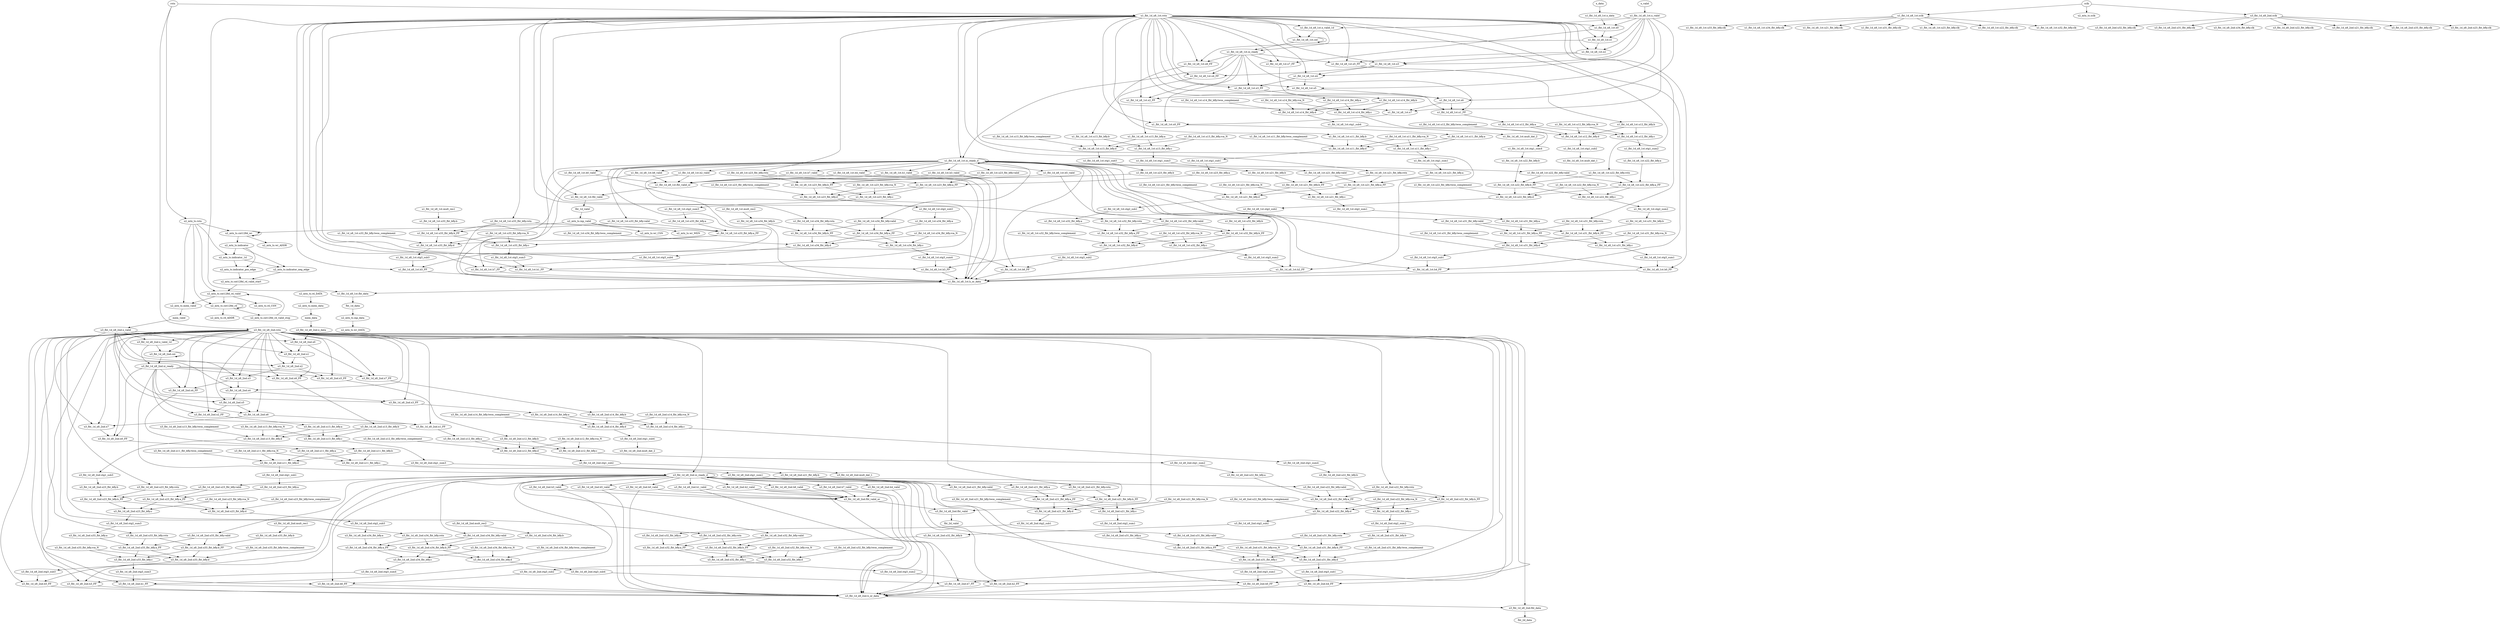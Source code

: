 digraph "()" {
	"u2_mtx_ts.indicator" -> "u2_mtx_ts.indicator_pos_edge"	 [weight=1.0];
	"u2_mtx_ts.indicator" -> "u2_mtx_ts.indicator_1d"	 [weight=1.0];
	"u2_mtx_ts.indicator" -> "u2_mtx_ts.indicator_neg_edge"	 [weight=1.0];
	"u1_fht_1d_x8_1st.u33_fht_bfly.twos_complement" -> "u1_fht_1d_x8_1st.u33_fht_bfly.d"	 [weight=1.0];
	"u2_mtx_ts.indicator_pos_edge" -> "u2_mtx_ts.cnt128d_rd_valid_start"	 [weight=1.0];
	"u1_fht_1d_x8_1st.h1_valid" -> "u1_fht_1d_x8_1st.fht_valid_or"	 [weight=1.0];
	"u1_fht_1d_x8_1st.h1_valid" -> "u1_fht_1d_x8_1st.h_or_data"	 [weight=1.0];
	"u1_fht_1d_x8_1st.fht_valid_or" -> "u1_fht_1d_x8_1st.fht_valid"	 [weight=1.0];
	"u3_fht_1d_x8_2nd.u34_fht_bfly.valid" -> "u3_fht_1d_x8_2nd.u34_fht_bfly.a_FF"	 [weight=1.0];
	"u3_fht_1d_x8_2nd.u34_fht_bfly.valid" -> "u3_fht_1d_x8_2nd.u34_fht_bfly.b_FF"	 [weight=1.0];
	"u3_fht_1d_x8_2nd.u21_fht_bfly.rstn" -> "u3_fht_1d_x8_2nd.u21_fht_bfly.a_FF"	 [weight=2.0];
	"u3_fht_1d_x8_2nd.u21_fht_bfly.rstn" -> "u3_fht_1d_x8_2nd.u21_fht_bfly.b_FF"	 [weight=2.0];
	"u3_fht_1d_x8_2nd.u34_fht_bfly.rca_N" -> "u3_fht_1d_x8_2nd.u34_fht_bfly.d"	 [weight=1.0];
	"u3_fht_1d_x8_2nd.u34_fht_bfly.rca_N" -> "u3_fht_1d_x8_2nd.u34_fht_bfly.c"	 [weight=1.0];
	"u1_fht_1d_x8_1st.h3_valid" -> "u1_fht_1d_x8_1st.fht_valid_or"	 [weight=1.0];
	"u1_fht_1d_x8_1st.h3_valid" -> "u1_fht_1d_x8_1st.h_or_data"	 [weight=1.0];
	"u1_fht_1d_x8_1st.u13_fht_bfly.d" -> "u1_fht_1d_x8_1st.stg1_sub3"	 [weight=1.0];
	"u1_fht_1d_x8_1st.u13_fht_bfly.b" -> "u1_fht_1d_x8_1st.u13_fht_bfly.d"	 [weight=1.0];
	"u1_fht_1d_x8_1st.u13_fht_bfly.b" -> "u1_fht_1d_x8_1st.u13_fht_bfly.c"	 [weight=1.0];
	"u1_fht_1d_x8_1st.u13_fht_bfly.c" -> "u1_fht_1d_x8_1st.stg1_sum3"	 [weight=1.0];
	"u1_fht_1d_x8_1st.u13_fht_bfly.a" -> "u1_fht_1d_x8_1st.u13_fht_bfly.d"	 [weight=1.0];
	"u1_fht_1d_x8_1st.u13_fht_bfly.a" -> "u1_fht_1d_x8_1st.u13_fht_bfly.c"	 [weight=1.0];
	"u3_fht_1d_x8_2nd.u21_fht_bfly.rca_N" -> "u3_fht_1d_x8_2nd.u21_fht_bfly.c"	 [weight=1.0];
	"u3_fht_1d_x8_2nd.u21_fht_bfly.rca_N" -> "u3_fht_1d_x8_2nd.u21_fht_bfly.d"	 [weight=1.0];
	"u3_fht_1d_x8_2nd.u13_fht_bfly.a" -> "u3_fht_1d_x8_2nd.u13_fht_bfly.c"	 [weight=1.0];
	"u3_fht_1d_x8_2nd.u13_fht_bfly.a" -> "u3_fht_1d_x8_2nd.u13_fht_bfly.d"	 [weight=1.0];
	"u3_fht_1d_x8_2nd.u13_fht_bfly.b" -> "u3_fht_1d_x8_2nd.u13_fht_bfly.c"	 [weight=1.0];
	"u3_fht_1d_x8_2nd.u13_fht_bfly.b" -> "u3_fht_1d_x8_2nd.u13_fht_bfly.d"	 [weight=1.0];
	"u3_fht_1d_x8_2nd.u13_fht_bfly.c" -> "u3_fht_1d_x8_2nd.stg1_sum3"	 [weight=1.0];
	"u3_fht_1d_x8_2nd.u13_fht_bfly.d" -> "u3_fht_1d_x8_2nd.stg1_sub3"	 [weight=1.0];
	"u1_fht_1d_x8_1st.stg2_sum1" -> "u1_fht_1d_x8_1st.u31_fht_bfly.a"	 [weight=1.0];
	"u1_fht_1d_x8_1st.stg2_sum3" -> "u1_fht_1d_x8_1st.u33_fht_bfly.a"	 [weight=1.0];
	"u1_fht_1d_x8_1st.stg2_sum2" -> "u1_fht_1d_x8_1st.u31_fht_bfly.b"	 [weight=1.0];
	"u1_fht_1d_x8_1st.u31_fht_bfly.rstn" -> "u1_fht_1d_x8_1st.u31_fht_bfly.a_FF"	 [weight=2.0];
	"u1_fht_1d_x8_1st.u31_fht_bfly.rstn" -> "u1_fht_1d_x8_1st.u31_fht_bfly.b_FF"	 [weight=2.0];
	"u3_fht_1d_x8_2nd.fht_valid_or" -> "u3_fht_1d_x8_2nd.fht_valid"	 [weight=1.0];
	"u1_fht_1d_x8_1st.u23_fht_bfly.d" -> "u1_fht_1d_x8_1st.stg2_sub3"	 [weight=1.0];
	"u1_fht_1d_x8_1st.u23_fht_bfly.a" -> "u1_fht_1d_x8_1st.u23_fht_bfly.a_FF"	 [weight=1.0];
	"u3_fht_1d_x8_2nd.u31_fht_bfly.b_FF" -> "u3_fht_1d_x8_2nd.u31_fht_bfly.c"	 [weight=1.0];
	"u3_fht_1d_x8_2nd.u31_fht_bfly.b_FF" -> "u3_fht_1d_x8_2nd.u31_fht_bfly.d"	 [weight=1.0];
	"u3_fht_1d_x8_2nd.u23_fht_bfly.b_FF" -> "u3_fht_1d_x8_2nd.u23_fht_bfly.c"	 [weight=1.0];
	"u3_fht_1d_x8_2nd.u23_fht_bfly.b_FF" -> "u3_fht_1d_x8_2nd.u23_fht_bfly.d"	 [weight=1.0];
	"u3_fht_1d_x8_2nd.mult_res2" -> "u3_fht_1d_x8_2nd.u34_fht_bfly.b"	 [weight=1.0];
	"u3_fht_1d_x8_2nd.mult_res1" -> "u3_fht_1d_x8_2nd.u33_fht_bfly.b"	 [weight=1.0];
	"u3_fht_1d_x8_2nd.x_data" -> "u3_fht_1d_x8_2nd.x0"	 [weight=1.0];
	"u1_fht_1d_x8_1st.u23_fht_bfly.a_FF" -> "u1_fht_1d_x8_1st.u23_fht_bfly.d"	 [weight=1.0];
	"u1_fht_1d_x8_1st.u23_fht_bfly.a_FF" -> "u1_fht_1d_x8_1st.u23_fht_bfly.c"	 [weight=1.0];
	"u3_fht_1d_x8_2nd.u23_fht_bfly.rca_N" -> "u3_fht_1d_x8_2nd.u23_fht_bfly.c"	 [weight=1.0];
	"u3_fht_1d_x8_2nd.u23_fht_bfly.rca_N" -> "u3_fht_1d_x8_2nd.u23_fht_bfly.d"	 [weight=1.0];
	"u1_fht_1d_x8_1st.u32_fht_bfly.rstn" -> "u1_fht_1d_x8_1st.u32_fht_bfly.b_FF"	 [weight=2.0];
	"u1_fht_1d_x8_1st.u32_fht_bfly.rstn" -> "u1_fht_1d_x8_1st.u32_fht_bfly.a_FF"	 [weight=2.0];
	"u1_fht_1d_x8_1st.u34_fht_bfly.rstn" -> "u1_fht_1d_x8_1st.u34_fht_bfly.b_FF"	 [weight=2.0];
	"u1_fht_1d_x8_1st.u34_fht_bfly.rstn" -> "u1_fht_1d_x8_1st.u34_fht_bfly.a_FF"	 [weight=2.0];
	"u2_mtx_ts.rd_DATA" -> "u2_mtx_ts.mem_data"	 [weight=1.0];
	"u1_fht_1d_x8_1st.u34_fht_bfly.d" -> "u1_fht_1d_x8_1st.stg3_sub4"	 [weight=1.0];
	"u1_fht_1d_x8_1st.u12_fht_bfly.twos_complement" -> "u1_fht_1d_x8_1st.u12_fht_bfly.d"	 [weight=1.0];
	"u1_fht_1d_x8_1st.u34_fht_bfly.a" -> "u1_fht_1d_x8_1st.u34_fht_bfly.a_FF"	 [weight=1.0];
	"u1_fht_1d_x8_1st.u34_fht_bfly.c" -> "u1_fht_1d_x8_1st.stg3_sum4"	 [weight=1.0];
	"u1_fht_1d_x8_1st.u33_fht_bfly.a_FF" -> "u1_fht_1d_x8_1st.u33_fht_bfly.c"	 [weight=1.0];
	"u1_fht_1d_x8_1st.u33_fht_bfly.a_FF" -> "u1_fht_1d_x8_1st.u33_fht_bfly.d"	 [weight=1.0];
	"u3_fht_1d_x8_2nd.stg1_sum2" -> "u3_fht_1d_x8_2nd.u22_fht_bfly.a"	 [weight=1.0];
	"u3_fht_1d_x8_2nd.stg1_sum3" -> "u3_fht_1d_x8_2nd.u21_fht_bfly.b"	 [weight=1.0];
	"u3_fht_1d_x8_2nd.stg1_sum1" -> "u3_fht_1d_x8_2nd.u21_fht_bfly.a"	 [weight=1.0];
	"u3_fht_1d_x8_2nd.stg1_sum4" -> "u3_fht_1d_x8_2nd.u22_fht_bfly.b"	 [weight=1.0];
	"u1_fht_1d_x8_1st.u31_fht_bfly.d" -> "u1_fht_1d_x8_1st.stg3_sub1"	 [weight=1.0];
	"u1_fht_1d_x8_1st.u31_fht_bfly.b" -> "u1_fht_1d_x8_1st.u31_fht_bfly.b_FF"	 [weight=1.0];
	"u1_fht_1d_x8_1st.u31_fht_bfly.c" -> "u1_fht_1d_x8_1st.stg3_sum1"	 [weight=1.0];
	"u1_fht_1d_x8_1st.u31_fht_bfly.a" -> "u1_fht_1d_x8_1st.u31_fht_bfly.a_FF"	 [weight=1.0];
	"u3_fht_1d_x8_2nd.u12_fht_bfly.twos_complement" -> "u3_fht_1d_x8_2nd.u12_fht_bfly.d"	 [weight=1.0];
	"u3_fht_1d_x8_2nd.u31_fht_bfly.rstn" -> "u3_fht_1d_x8_2nd.u31_fht_bfly.b_FF"	 [weight=2.0];
	"u3_fht_1d_x8_2nd.u31_fht_bfly.rstn" -> "u3_fht_1d_x8_2nd.u31_fht_bfly.a_FF"	 [weight=2.0];
	mem_valid -> "u3_fht_1d_x8_2nd.x_valid"	 [weight=1.0];
	"u3_fht_1d_x8_2nd.u12_fht_bfly.c" -> "u3_fht_1d_x8_2nd.stg1_sum2"	 [weight=1.0];
	"u3_fht_1d_x8_2nd.u12_fht_bfly.b" -> "u3_fht_1d_x8_2nd.u12_fht_bfly.c"	 [weight=1.0];
	"u3_fht_1d_x8_2nd.u12_fht_bfly.b" -> "u3_fht_1d_x8_2nd.u12_fht_bfly.d"	 [weight=1.0];
	"u3_fht_1d_x8_2nd.u12_fht_bfly.a" -> "u3_fht_1d_x8_2nd.u12_fht_bfly.c"	 [weight=1.0];
	"u3_fht_1d_x8_2nd.u12_fht_bfly.a" -> "u3_fht_1d_x8_2nd.u12_fht_bfly.d"	 [weight=1.0];
	"u3_fht_1d_x8_2nd.u12_fht_bfly.d" -> "u3_fht_1d_x8_2nd.stg1_sub2"	 [weight=1.0];
	"u1_fht_1d_x8_1st.rstn" -> "u1_fht_1d_x8_1st.u31_fht_bfly.rstn"	 [weight=1.0];
	"u1_fht_1d_x8_1st.rstn" -> "u1_fht_1d_x8_1st.u32_fht_bfly.rstn"	 [weight=1.0];
	"u1_fht_1d_x8_1st.rstn" -> "u1_fht_1d_x8_1st.u34_fht_bfly.rstn"	 [weight=1.0];
	"u1_fht_1d_x8_1st.rstn" -> "u1_fht_1d_x8_1st.h3_FF"	 [weight=2.0];
	"u1_fht_1d_x8_1st.rstn" -> "u1_fht_1d_x8_1st.h2_FF"	 [weight=2.0];
	"u1_fht_1d_x8_1st.rstn" -> "u1_fht_1d_x8_1st.h7_FF"	 [weight=2.0];
	"u1_fht_1d_x8_1st.rstn" -> "u1_fht_1d_x8_1st.h6_FF"	 [weight=2.0];
	"u1_fht_1d_x8_1st.rstn" -> "u1_fht_1d_x8_1st.x_valid_1d"	 [weight=2.0];
	"u1_fht_1d_x8_1st.rstn" -> "u1_fht_1d_x8_1st.h4_FF"	 [weight=2.0];
	"u1_fht_1d_x8_1st.rstn" -> "u1_fht_1d_x8_1st.h5_FF"	 [weight=2.0];
	"u1_fht_1d_x8_1st.rstn" -> "u1_fht_1d_x8_1st.fht_valid"	 [weight=2.0];
	"u1_fht_1d_x8_1st.rstn" -> "u1_fht_1d_x8_1st.x1_FF"	 [weight=2.0];
	"u1_fht_1d_x8_1st.rstn" -> "u1_fht_1d_x8_1st.x0_FF"	 [weight=2.0];
	"u1_fht_1d_x8_1st.rstn" -> "u1_fht_1d_x8_1st.xi_ready_d"	 [weight=2.0];
	"u1_fht_1d_x8_1st.rstn" -> "u1_fht_1d_x8_1st.x7_FF"	 [weight=2.0];
	"u1_fht_1d_x8_1st.rstn" -> "u1_fht_1d_x8_1st.x6_FF"	 [weight=2.0];
	"u1_fht_1d_x8_1st.rstn" -> "u1_fht_1d_x8_1st.fht_data"	 [weight=2.0];
	"u1_fht_1d_x8_1st.rstn" -> "u1_fht_1d_x8_1st.x3_FF"	 [weight=2.0];
	"u1_fht_1d_x8_1st.rstn" -> "u1_fht_1d_x8_1st.x5_FF"	 [weight=2.0];
	"u1_fht_1d_x8_1st.rstn" -> "u1_fht_1d_x8_1st.x4_FF"	 [weight=2.0];
	"u1_fht_1d_x8_1st.rstn" -> "u1_fht_1d_x8_1st.x2_FF"	 [weight=2.0];
	"u1_fht_1d_x8_1st.rstn" -> "u1_fht_1d_x8_1st.u22_fht_bfly.rstn"	 [weight=1.0];
	"u1_fht_1d_x8_1st.rstn" -> "u1_fht_1d_x8_1st.h0_FF"	 [weight=2.0];
	"u1_fht_1d_x8_1st.rstn" -> "u1_fht_1d_x8_1st.h1_FF"	 [weight=2.0];
	"u1_fht_1d_x8_1st.rstn" -> "u1_fht_1d_x8_1st.u33_fht_bfly.rstn"	 [weight=1.0];
	"u1_fht_1d_x8_1st.rstn" -> "u1_fht_1d_x8_1st.cnt"	 [weight=2.0];
	"u1_fht_1d_x8_1st.rstn" -> "u1_fht_1d_x8_1st.u21_fht_bfly.rstn"	 [weight=1.0];
	"u1_fht_1d_x8_1st.rstn" -> "u1_fht_1d_x8_1st.x4"	 [weight=2.0];
	"u1_fht_1d_x8_1st.rstn" -> "u1_fht_1d_x8_1st.x5"	 [weight=2.0];
	"u1_fht_1d_x8_1st.rstn" -> "u1_fht_1d_x8_1st.x6"	 [weight=2.0];
	"u1_fht_1d_x8_1st.rstn" -> "u1_fht_1d_x8_1st.x7"	 [weight=2.0];
	"u1_fht_1d_x8_1st.rstn" -> "u1_fht_1d_x8_1st.x0"	 [weight=2.0];
	"u1_fht_1d_x8_1st.rstn" -> "u1_fht_1d_x8_1st.x1"	 [weight=2.0];
	"u1_fht_1d_x8_1st.rstn" -> "u1_fht_1d_x8_1st.x2"	 [weight=2.0];
	"u1_fht_1d_x8_1st.rstn" -> "u1_fht_1d_x8_1st.x3"	 [weight=2.0];
	"u1_fht_1d_x8_1st.rstn" -> "u1_fht_1d_x8_1st.u23_fht_bfly.rstn"	 [weight=1.0];
	"u1_fht_1d_x8_1st.u23_fht_bfly.twos_complement" -> "u1_fht_1d_x8_1st.u23_fht_bfly.d"	 [weight=1.0];
	"u3_fht_1d_x8_2nd.u22_fht_bfly.b_FF" -> "u3_fht_1d_x8_2nd.u22_fht_bfly.c"	 [weight=1.0];
	"u3_fht_1d_x8_2nd.u22_fht_bfly.b_FF" -> "u3_fht_1d_x8_2nd.u22_fht_bfly.d"	 [weight=1.0];
	"u1_fht_1d_x8_1st.stg1_sum1" -> "u1_fht_1d_x8_1st.u21_fht_bfly.a"	 [weight=1.0];
	"u1_fht_1d_x8_1st.u32_fht_bfly.c" -> "u1_fht_1d_x8_1st.stg3_sum2"	 [weight=1.0];
	"u1_fht_1d_x8_1st.u32_fht_bfly.b" -> "u1_fht_1d_x8_1st.u32_fht_bfly.b_FF"	 [weight=1.0];
	"u1_fht_1d_x8_1st.u32_fht_bfly.a" -> "u1_fht_1d_x8_1st.u32_fht_bfly.a_FF"	 [weight=1.0];
	"u1_fht_1d_x8_1st.stg1_sum3" -> "u1_fht_1d_x8_1st.u21_fht_bfly.b"	 [weight=1.0];
	"u3_fht_1d_x8_2nd.u13_fht_bfly.twos_complement" -> "u3_fht_1d_x8_2nd.u13_fht_bfly.d"	 [weight=1.0];
	"u1_fht_1d_x8_1st.u32_fht_bfly.d" -> "u1_fht_1d_x8_1st.stg3_sub2"	 [weight=1.0];
	"u1_fht_1d_x8_1st.xi_ready" -> "u1_fht_1d_x8_1st.x1_FF"	 [weight=1.0];
	"u1_fht_1d_x8_1st.xi_ready" -> "u1_fht_1d_x8_1st.x0_FF"	 [weight=1.0];
	"u1_fht_1d_x8_1st.xi_ready" -> "u1_fht_1d_x8_1st.xi_ready_d"	 [weight=1.0];
	"u1_fht_1d_x8_1st.xi_ready" -> "u1_fht_1d_x8_1st.x7_FF"	 [weight=1.0];
	"u1_fht_1d_x8_1st.xi_ready" -> "u1_fht_1d_x8_1st.x6_FF"	 [weight=1.0];
	"u1_fht_1d_x8_1st.xi_ready" -> "u1_fht_1d_x8_1st.x3_FF"	 [weight=1.0];
	"u1_fht_1d_x8_1st.xi_ready" -> "u1_fht_1d_x8_1st.x5_FF"	 [weight=1.0];
	"u1_fht_1d_x8_1st.xi_ready" -> "u1_fht_1d_x8_1st.x4_FF"	 [weight=1.0];
	"u1_fht_1d_x8_1st.xi_ready" -> "u1_fht_1d_x8_1st.x2_FF"	 [weight=1.0];
	"u1_fht_1d_x8_1st.h5_valid" -> "u1_fht_1d_x8_1st.fht_valid_or"	 [weight=1.0];
	"u1_fht_1d_x8_1st.h5_valid" -> "u1_fht_1d_x8_1st.h_or_data"	 [weight=1.0];
	"u1_fht_1d_x8_1st.u32_fht_bfly.valid" -> "u1_fht_1d_x8_1st.u32_fht_bfly.b_FF"	 [weight=1.0];
	"u1_fht_1d_x8_1st.u32_fht_bfly.valid" -> "u1_fht_1d_x8_1st.u32_fht_bfly.a_FF"	 [weight=1.0];
	"u1_fht_1d_x8_1st.h3_FF" -> "u1_fht_1d_x8_1st.h_or_data"	 [weight=1.0];
	"u3_fht_1d_x8_2nd.h7_FF" -> "u3_fht_1d_x8_2nd.h_or_data"	 [weight=1.0];
	"u1_fht_1d_x8_1st.u21_fht_bfly.c" -> "u1_fht_1d_x8_1st.stg2_sum1"	 [weight=1.0];
	"u1_fht_1d_x8_1st.u31_fht_bfly.a_FF" -> "u1_fht_1d_x8_1st.u31_fht_bfly.d"	 [weight=1.0];
	"u1_fht_1d_x8_1st.u31_fht_bfly.a_FF" -> "u1_fht_1d_x8_1st.u31_fht_bfly.c"	 [weight=1.0];
	"u1_fht_1d_x8_1st.u21_fht_bfly.a" -> "u1_fht_1d_x8_1st.u21_fht_bfly.a_FF"	 [weight=1.0];
	"u3_fht_1d_x8_2nd.u34_fht_bfly.d" -> "u3_fht_1d_x8_2nd.stg3_sub4"	 [weight=1.0];
	"u3_fht_1d_x8_2nd.u34_fht_bfly.c" -> "u3_fht_1d_x8_2nd.stg3_sum4"	 [weight=1.0];
	"u3_fht_1d_x8_2nd.u34_fht_bfly.b" -> "u3_fht_1d_x8_2nd.u34_fht_bfly.b_FF"	 [weight=1.0];
	"u3_fht_1d_x8_2nd.u34_fht_bfly.a" -> "u3_fht_1d_x8_2nd.u34_fht_bfly.a_FF"	 [weight=1.0];
	"u3_fht_1d_x8_2nd.u32_fht_bfly.b_FF" -> "u3_fht_1d_x8_2nd.u32_fht_bfly.c"	 [weight=1.0];
	"u3_fht_1d_x8_2nd.u32_fht_bfly.b_FF" -> "u3_fht_1d_x8_2nd.u32_fht_bfly.d"	 [weight=1.0];
	"u3_fht_1d_x8_2nd.u34_fht_bfly.rstn" -> "u3_fht_1d_x8_2nd.u34_fht_bfly.a_FF"	 [weight=2.0];
	"u3_fht_1d_x8_2nd.u34_fht_bfly.rstn" -> "u3_fht_1d_x8_2nd.u34_fht_bfly.b_FF"	 [weight=2.0];
	"u3_fht_1d_x8_2nd.u12_fht_bfly.rca_N" -> "u3_fht_1d_x8_2nd.u12_fht_bfly.c"	 [weight=1.0];
	"u3_fht_1d_x8_2nd.u12_fht_bfly.rca_N" -> "u3_fht_1d_x8_2nd.u12_fht_bfly.d"	 [weight=1.0];
	"u2_mtx_ts.rstn" -> "u2_mtx_ts.indicator_1d"	 [weight=2.0];
	"u2_mtx_ts.rstn" -> "u2_mtx_ts.cnt128d_rd"	 [weight=2.0];
	"u2_mtx_ts.rstn" -> "u2_mtx_ts.mem_valid"	 [weight=2.0];
	"u2_mtx_ts.rstn" -> "u2_mtx_ts.cnt128d_rd_valid"	 [weight=3.0];
	"u2_mtx_ts.rstn" -> "u2_mtx_ts.cnt128d_wr"	 [weight=2.0];
	"u1_fht_1d_x8_1st.u23_fht_bfly.b_FF" -> "u1_fht_1d_x8_1st.u23_fht_bfly.d"	 [weight=1.0];
	"u1_fht_1d_x8_1st.u23_fht_bfly.b_FF" -> "u1_fht_1d_x8_1st.u23_fht_bfly.c"	 [weight=1.0];
	"u1_fht_1d_x8_1st.u33_fht_bfly.b_FF" -> "u1_fht_1d_x8_1st.u33_fht_bfly.c"	 [weight=1.0];
	"u1_fht_1d_x8_1st.u33_fht_bfly.b_FF" -> "u1_fht_1d_x8_1st.u33_fht_bfly.d"	 [weight=1.0];
	"u1_fht_1d_x8_1st.u32_fht_bfly.b_FF" -> "u1_fht_1d_x8_1st.u32_fht_bfly.c"	 [weight=1.0];
	"u1_fht_1d_x8_1st.u32_fht_bfly.b_FF" -> "u1_fht_1d_x8_1st.u32_fht_bfly.d"	 [weight=1.0];
	"u1_fht_1d_x8_1st.u14_fht_bfly.d" -> "u1_fht_1d_x8_1st.stg1_sub4"	 [weight=1.0];
	"u1_fht_1d_x8_1st.u14_fht_bfly.c" -> "u1_fht_1d_x8_1st.stg1_sum4"	 [weight=1.0];
	"u1_fht_1d_x8_1st.u14_fht_bfly.b" -> "u1_fht_1d_x8_1st.u14_fht_bfly.d"	 [weight=1.0];
	"u1_fht_1d_x8_1st.u14_fht_bfly.b" -> "u1_fht_1d_x8_1st.u14_fht_bfly.c"	 [weight=1.0];
	"u1_fht_1d_x8_1st.u14_fht_bfly.a" -> "u1_fht_1d_x8_1st.u14_fht_bfly.d"	 [weight=1.0];
	"u1_fht_1d_x8_1st.u14_fht_bfly.a" -> "u1_fht_1d_x8_1st.u14_fht_bfly.c"	 [weight=1.0];
	"u1_fht_1d_x8_1st.u23_fht_bfly.c" -> "u1_fht_1d_x8_1st.stg2_sum3"	 [weight=1.0];
	"u1_fht_1d_x8_1st.x_data" -> "u1_fht_1d_x8_1st.x0"	 [weight=1.0];
	"u3_fht_1d_x8_2nd.h2_FF" -> "u3_fht_1d_x8_2nd.h_or_data"	 [weight=1.0];
	"u2_mtx_ts.cnt128d_rd_valid_stop" -> "u2_mtx_ts.cnt128d_rd_valid"	 [weight=1.0];
	"u1_fht_1d_x8_1st.h2_FF" -> "u1_fht_1d_x8_1st.h_or_data"	 [weight=1.0];
	"u1_fht_1d_x8_1st.h7_FF" -> "u1_fht_1d_x8_1st.h_or_data"	 [weight=1.0];
	"u1_fht_1d_x8_1st.u31_fht_bfly.b_FF" -> "u1_fht_1d_x8_1st.u31_fht_bfly.d"	 [weight=1.0];
	"u1_fht_1d_x8_1st.u31_fht_bfly.b_FF" -> "u1_fht_1d_x8_1st.u31_fht_bfly.c"	 [weight=1.0];
	"u3_fht_1d_x8_2nd.u21_fht_bfly.valid" -> "u3_fht_1d_x8_2nd.u21_fht_bfly.a_FF"	 [weight=1.0];
	"u3_fht_1d_x8_2nd.u21_fht_bfly.valid" -> "u3_fht_1d_x8_2nd.u21_fht_bfly.b_FF"	 [weight=1.0];
	"u3_fht_1d_x8_2nd.u33_fht_bfly.twos_complement" -> "u3_fht_1d_x8_2nd.u33_fht_bfly.d"	 [weight=1.0];
	"u1_fht_1d_x8_1st.stg3_sum4" -> "u1_fht_1d_x8_1st.h3_FF"	 [weight=1.0];
	"u1_fht_1d_x8_1st.stg3_sum2" -> "u1_fht_1d_x8_1st.h2_FF"	 [weight=1.0];
	"u1_fht_1d_x8_1st.stg3_sum3" -> "u1_fht_1d_x8_1st.h1_FF"	 [weight=1.0];
	"u1_fht_1d_x8_1st.stg3_sum1" -> "u1_fht_1d_x8_1st.h0_FF"	 [weight=1.0];
	"u3_fht_1d_x8_2nd.u14_fht_bfly.twos_complement" -> "u3_fht_1d_x8_2nd.u14_fht_bfly.d"	 [weight=1.0];
	"u3_fht_1d_x8_2nd.stg3_sum2" -> "u3_fht_1d_x8_2nd.h2_FF"	 [weight=1.0];
	"u1_fht_1d_x8_1st.h6_FF" -> "u1_fht_1d_x8_1st.h_or_data"	 [weight=1.0];
	"u1_fht_1d_x8_1st.u22_fht_bfly.rca_N" -> "u1_fht_1d_x8_1st.u22_fht_bfly.c"	 [weight=1.0];
	"u1_fht_1d_x8_1st.u22_fht_bfly.rca_N" -> "u1_fht_1d_x8_1st.u22_fht_bfly.d"	 [weight=1.0];
	"u3_fht_1d_x8_2nd.h7_valid" -> "u3_fht_1d_x8_2nd.fht_valid_or"	 [weight=1.0];
	"u3_fht_1d_x8_2nd.h7_valid" -> "u3_fht_1d_x8_2nd.h_or_data"	 [weight=1.0];
	"u3_fht_1d_x8_2nd.x5" -> "u3_fht_1d_x8_2nd.x2_FF"	 [weight=1.0];
	"u3_fht_1d_x8_2nd.x5" -> "u3_fht_1d_x8_2nd.x6"	 [weight=1.0];
	"u2_mtx_ts.indicator_1d" -> "u2_mtx_ts.indicator_pos_edge"	 [weight=1.0];
	"u2_mtx_ts.indicator_1d" -> "u2_mtx_ts.indicator_neg_edge"	 [weight=1.0];
	"u3_fht_1d_x8_2nd.stg3_sub4" -> "u3_fht_1d_x8_2nd.h7_FF"	 [weight=1.0];
	"u3_fht_1d_x8_2nd.stg3_sub1" -> "u3_fht_1d_x8_2nd.h4_FF"	 [weight=1.0];
	"u3_fht_1d_x8_2nd.stg3_sub3" -> "u3_fht_1d_x8_2nd.h5_FF"	 [weight=1.0];
	"u3_fht_1d_x8_2nd.stg3_sub2" -> "u3_fht_1d_x8_2nd.h6_FF"	 [weight=1.0];
	"u1_fht_1d_x8_1st.stg3_sub3" -> "u1_fht_1d_x8_1st.h5_FF"	 [weight=1.0];
	"u1_fht_1d_x8_1st.stg3_sub2" -> "u1_fht_1d_x8_1st.h6_FF"	 [weight=1.0];
	"u1_fht_1d_x8_1st.stg3_sub1" -> "u1_fht_1d_x8_1st.h4_FF"	 [weight=1.0];
	"u2_mtx_ts.cnt128d_rd" -> "u2_mtx_ts.rd_ADDR"	 [weight=1.0];
	"u2_mtx_ts.cnt128d_rd" -> "u2_mtx_ts.cnt128d_rd_valid_stop"	 [weight=1.0];
	"u2_mtx_ts.cnt128d_rd" -> "u2_mtx_ts.cnt128d_rd"	 [weight=1.0];
	"u1_fht_1d_x8_1st.stg3_sub4" -> "u1_fht_1d_x8_1st.h7_FF"	 [weight=1.0];
	"u1_fht_1d_x8_1st.u23_fht_bfly.rca_N" -> "u1_fht_1d_x8_1st.u23_fht_bfly.d"	 [weight=1.0];
	"u1_fht_1d_x8_1st.u23_fht_bfly.rca_N" -> "u1_fht_1d_x8_1st.u23_fht_bfly.c"	 [weight=1.0];
	"u3_fht_1d_x8_2nd.stg2_sub2" -> "u3_fht_1d_x8_2nd.u32_fht_bfly.b"	 [weight=1.0];
	"u3_fht_1d_x8_2nd.stg2_sub3" -> "u3_fht_1d_x8_2nd.u34_fht_bfly.a"	 [weight=1.0];
	"u3_fht_1d_x8_2nd.stg2_sub1" -> "u3_fht_1d_x8_2nd.u32_fht_bfly.a"	 [weight=1.0];
	"u1_fht_1d_x8_1st.mult_res1" -> "u1_fht_1d_x8_1st.u33_fht_bfly.b"	 [weight=1.0];
	"u1_fht_1d_x8_1st.x_valid_1d" -> "u1_fht_1d_x8_1st.xi_ready"	 [weight=1.0];
	"u1_fht_1d_x8_1st.x_valid_1d" -> "u1_fht_1d_x8_1st.cnt"	 [weight=1.0];
	"u1_fht_1d_x8_1st.u22_fht_bfly.b" -> "u1_fht_1d_x8_1st.u22_fht_bfly.b_FF"	 [weight=1.0];
	"u1_fht_1d_x8_1st.u22_fht_bfly.c" -> "u1_fht_1d_x8_1st.stg2_sum2"	 [weight=1.0];
	"u1_fht_1d_x8_1st.stg1_sum2" -> "u1_fht_1d_x8_1st.u22_fht_bfly.a"	 [weight=1.0];
	"u1_fht_1d_x8_1st.u22_fht_bfly.a" -> "u1_fht_1d_x8_1st.u22_fht_bfly.a_FF"	 [weight=1.0];
	"u1_fht_1d_x8_1st.stg1_sum4" -> "u1_fht_1d_x8_1st.u22_fht_bfly.b"	 [weight=1.0];
	"u1_fht_1d_x8_1st.u33_fht_bfly.rca_N" -> "u1_fht_1d_x8_1st.u33_fht_bfly.c"	 [weight=1.0];
	"u1_fht_1d_x8_1st.u33_fht_bfly.rca_N" -> "u1_fht_1d_x8_1st.u33_fht_bfly.d"	 [weight=1.0];
	"u1_fht_1d_x8_1st.u22_fht_bfly.d" -> "u1_fht_1d_x8_1st.stg2_sub2"	 [weight=1.0];
	"u3_fht_1d_x8_2nd.u11_fht_bfly.d" -> "u3_fht_1d_x8_2nd.stg1_sub1"	 [weight=1.0];
	"u3_fht_1d_x8_2nd.u11_fht_bfly.b" -> "u3_fht_1d_x8_2nd.u11_fht_bfly.d"	 [weight=1.0];
	"u3_fht_1d_x8_2nd.u11_fht_bfly.b" -> "u3_fht_1d_x8_2nd.u11_fht_bfly.c"	 [weight=1.0];
	"u3_fht_1d_x8_2nd.u11_fht_bfly.c" -> "u3_fht_1d_x8_2nd.stg1_sum1"	 [weight=1.0];
	"u3_fht_1d_x8_2nd.u11_fht_bfly.a" -> "u3_fht_1d_x8_2nd.u11_fht_bfly.d"	 [weight=1.0];
	"u3_fht_1d_x8_2nd.u11_fht_bfly.a" -> "u3_fht_1d_x8_2nd.u11_fht_bfly.c"	 [weight=1.0];
	"u1_fht_1d_x8_1st.h4_FF" -> "u1_fht_1d_x8_1st.h_or_data"	 [weight=1.0];
	"u1_fht_1d_x8_1st.u22_fht_bfly.a_FF" -> "u1_fht_1d_x8_1st.u22_fht_bfly.c"	 [weight=1.0];
	"u1_fht_1d_x8_1st.u22_fht_bfly.a_FF" -> "u1_fht_1d_x8_1st.u22_fht_bfly.d"	 [weight=1.0];
	"u3_fht_1d_x8_2nd.xi_ready" -> "u3_fht_1d_x8_2nd.x1_FF"	 [weight=1.0];
	"u3_fht_1d_x8_2nd.xi_ready" -> "u3_fht_1d_x8_2nd.xi_ready_d"	 [weight=1.0];
	"u3_fht_1d_x8_2nd.xi_ready" -> "u3_fht_1d_x8_2nd.x0_FF"	 [weight=1.0];
	"u3_fht_1d_x8_2nd.xi_ready" -> "u3_fht_1d_x8_2nd.x2_FF"	 [weight=1.0];
	"u3_fht_1d_x8_2nd.xi_ready" -> "u3_fht_1d_x8_2nd.x3_FF"	 [weight=1.0];
	"u3_fht_1d_x8_2nd.xi_ready" -> "u3_fht_1d_x8_2nd.x5_FF"	 [weight=1.0];
	"u3_fht_1d_x8_2nd.xi_ready" -> "u3_fht_1d_x8_2nd.x4_FF"	 [weight=1.0];
	"u3_fht_1d_x8_2nd.xi_ready" -> "u3_fht_1d_x8_2nd.x6_FF"	 [weight=1.0];
	"u3_fht_1d_x8_2nd.xi_ready" -> "u3_fht_1d_x8_2nd.x7_FF"	 [weight=1.0];
	"u1_fht_1d_x8_1st.mult_res2" -> "u1_fht_1d_x8_1st.u34_fht_bfly.b"	 [weight=1.0];
	"u1_fht_1d_x8_1st.h0_valid" -> "u1_fht_1d_x8_1st.fht_valid_or"	 [weight=1.0];
	"u1_fht_1d_x8_1st.h0_valid" -> "u1_fht_1d_x8_1st.h_or_data"	 [weight=1.0];
	"u3_fht_1d_x8_2nd.stg1_sub4" -> "u3_fht_1d_x8_2nd.mult_dat_2"	 [weight=1.0];
	"u3_fht_1d_x8_2nd.stg1_sub3" -> "u3_fht_1d_x8_2nd.u23_fht_bfly.b"	 [weight=1.0];
	"u3_fht_1d_x8_2nd.stg1_sub2" -> "u3_fht_1d_x8_2nd.mult_dat_1"	 [weight=1.0];
	"u3_fht_1d_x8_2nd.stg1_sub1" -> "u3_fht_1d_x8_2nd.u23_fht_bfly.a"	 [weight=1.0];
	"u1_fht_1d_x8_1st.h6_valid" -> "u1_fht_1d_x8_1st.fht_valid_or"	 [weight=1.0];
	"u1_fht_1d_x8_1st.h6_valid" -> "u1_fht_1d_x8_1st.h_or_data"	 [weight=1.0];
	"u3_fht_1d_x8_2nd.h4_valid" -> "u3_fht_1d_x8_2nd.fht_valid_or"	 [weight=1.0];
	"u3_fht_1d_x8_2nd.h4_valid" -> "u3_fht_1d_x8_2nd.h_or_data"	 [weight=1.0];
	"u1_fht_1d_x8_1st.stg2_sub1" -> "u1_fht_1d_x8_1st.u32_fht_bfly.a"	 [weight=1.0];
	"u3_fht_1d_x8_2nd.u33_fht_bfly.rca_N" -> "u3_fht_1d_x8_2nd.u33_fht_bfly.d"	 [weight=1.0];
	"u3_fht_1d_x8_2nd.u33_fht_bfly.rca_N" -> "u3_fht_1d_x8_2nd.u33_fht_bfly.c"	 [weight=1.0];
	"u3_fht_1d_x8_2nd.u23_fht_bfly.a_FF" -> "u3_fht_1d_x8_2nd.u23_fht_bfly.c"	 [weight=1.0];
	"u3_fht_1d_x8_2nd.u23_fht_bfly.a_FF" -> "u3_fht_1d_x8_2nd.u23_fht_bfly.d"	 [weight=1.0];
	"u1_fht_1d_x8_1st.u23_fht_bfly.valid" -> "u1_fht_1d_x8_1st.u23_fht_bfly.a_FF"	 [weight=1.0];
	"u1_fht_1d_x8_1st.u23_fht_bfly.valid" -> "u1_fht_1d_x8_1st.u23_fht_bfly.b_FF"	 [weight=1.0];
	"u3_fht_1d_x8_2nd.u23_fht_bfly.twos_complement" -> "u3_fht_1d_x8_2nd.u23_fht_bfly.d"	 [weight=1.0];
	"u1_fht_1d_x8_1st.h5_FF" -> "u1_fht_1d_x8_1st.h_or_data"	 [weight=1.0];
	"u3_fht_1d_x8_2nd.fht_data" -> fht_2d_data	 [weight=1.0];
	"u1_fht_1d_x8_1st.u11_fht_bfly.c" -> "u1_fht_1d_x8_1st.stg1_sum1"	 [weight=1.0];
	"u1_fht_1d_x8_1st.u21_fht_bfly.twos_complement" -> "u1_fht_1d_x8_1st.u21_fht_bfly.d"	 [weight=1.0];
	"u1_fht_1d_x8_1st.u11_fht_bfly.d" -> "u1_fht_1d_x8_1st.stg1_sub1"	 [weight=1.0];
	"u3_fht_1d_x8_2nd.u31_fht_bfly.twos_complement" -> "u3_fht_1d_x8_2nd.u31_fht_bfly.d"	 [weight=1.0];
	"u1_fht_1d_x8_1st.u13_fht_bfly.rca_N" -> "u1_fht_1d_x8_1st.u13_fht_bfly.d"	 [weight=1.0];
	"u1_fht_1d_x8_1st.u13_fht_bfly.rca_N" -> "u1_fht_1d_x8_1st.u13_fht_bfly.c"	 [weight=1.0];
	"u1_fht_1d_x8_1st.u22_fht_bfly.valid" -> "u1_fht_1d_x8_1st.u22_fht_bfly.a_FF"	 [weight=1.0];
	"u1_fht_1d_x8_1st.u22_fht_bfly.valid" -> "u1_fht_1d_x8_1st.u22_fht_bfly.b_FF"	 [weight=1.0];
	"u3_fht_1d_x8_2nd.x1_FF" -> "u3_fht_1d_x8_2nd.u12_fht_bfly.a"	 [weight=1.0];
	"u3_fht_1d_x8_2nd.h6_FF" -> "u3_fht_1d_x8_2nd.h_or_data"	 [weight=1.0];
	"u3_fht_1d_x8_2nd.x_valid" -> "u3_fht_1d_x8_2nd.x5"	 [weight=1.0];
	"u3_fht_1d_x8_2nd.x_valid" -> "u3_fht_1d_x8_2nd.x_valid_1d"	 [weight=1.0];
	"u3_fht_1d_x8_2nd.x_valid" -> "u3_fht_1d_x8_2nd.x2"	 [weight=1.0];
	"u3_fht_1d_x8_2nd.x_valid" -> "u3_fht_1d_x8_2nd.x7"	 [weight=1.0];
	"u3_fht_1d_x8_2nd.x_valid" -> "u3_fht_1d_x8_2nd.x3"	 [weight=1.0];
	"u3_fht_1d_x8_2nd.x_valid" -> "u3_fht_1d_x8_2nd.x0"	 [weight=1.0];
	"u3_fht_1d_x8_2nd.x_valid" -> "u3_fht_1d_x8_2nd.x1"	 [weight=1.0];
	"u3_fht_1d_x8_2nd.x_valid" -> "u3_fht_1d_x8_2nd.x6"	 [weight=1.0];
	"u3_fht_1d_x8_2nd.x_valid" -> "u3_fht_1d_x8_2nd.x4"	 [weight=1.0];
	"u1_fht_1d_x8_1st.fht_valid" -> fht_1d_valid	 [weight=1.0];
	"u3_fht_1d_x8_2nd.x_valid_1d" -> "u3_fht_1d_x8_2nd.xi_ready"	 [weight=1.0];
	"u3_fht_1d_x8_2nd.x_valid_1d" -> "u3_fht_1d_x8_2nd.cnt"	 [weight=1.0];
	"u3_fht_1d_x8_2nd.u22_fht_bfly.rca_N" -> "u3_fht_1d_x8_2nd.u22_fht_bfly.c"	 [weight=1.0];
	"u3_fht_1d_x8_2nd.u22_fht_bfly.rca_N" -> "u3_fht_1d_x8_2nd.u22_fht_bfly.d"	 [weight=1.0];
	"u1_fht_1d_x8_1st.u32_fht_bfly.a_FF" -> "u1_fht_1d_x8_1st.u32_fht_bfly.c"	 [weight=1.0];
	"u1_fht_1d_x8_1st.u32_fht_bfly.a_FF" -> "u1_fht_1d_x8_1st.u32_fht_bfly.d"	 [weight=1.0];
	"u1_fht_1d_x8_1st.sclk" -> "u1_fht_1d_x8_1st.u33_fht_bfly.clk"	 [weight=1.0];
	"u1_fht_1d_x8_1st.sclk" -> "u1_fht_1d_x8_1st.u34_fht_bfly.clk"	 [weight=1.0];
	"u1_fht_1d_x8_1st.sclk" -> "u1_fht_1d_x8_1st.u21_fht_bfly.clk"	 [weight=1.0];
	"u1_fht_1d_x8_1st.sclk" -> "u1_fht_1d_x8_1st.u31_fht_bfly.clk"	 [weight=1.0];
	"u1_fht_1d_x8_1st.sclk" -> "u1_fht_1d_x8_1st.u23_fht_bfly.clk"	 [weight=1.0];
	"u1_fht_1d_x8_1st.sclk" -> "u1_fht_1d_x8_1st.u22_fht_bfly.clk"	 [weight=1.0];
	"u1_fht_1d_x8_1st.sclk" -> "u1_fht_1d_x8_1st.u32_fht_bfly.clk"	 [weight=1.0];
	"u3_fht_1d_x8_2nd.x2" -> "u3_fht_1d_x8_2nd.x3"	 [weight=1.0];
	"u3_fht_1d_x8_2nd.x2" -> "u3_fht_1d_x8_2nd.x5_FF"	 [weight=1.0];
	"u3_fht_1d_x8_2nd.xi_ready_d" -> "u3_fht_1d_x8_2nd.u34_fht_bfly.valid"	 [weight=1.0];
	"u3_fht_1d_x8_2nd.xi_ready_d" -> "u3_fht_1d_x8_2nd.h7_FF"	 [weight=1.0];
	"u3_fht_1d_x8_2nd.xi_ready_d" -> "u3_fht_1d_x8_2nd.h2_FF"	 [weight=1.0];
	"u3_fht_1d_x8_2nd.xi_ready_d" -> "u3_fht_1d_x8_2nd.u21_fht_bfly.valid"	 [weight=1.0];
	"u3_fht_1d_x8_2nd.xi_ready_d" -> "u3_fht_1d_x8_2nd.h7_valid"	 [weight=1.0];
	"u3_fht_1d_x8_2nd.xi_ready_d" -> "u3_fht_1d_x8_2nd.h4_valid"	 [weight=1.0];
	"u3_fht_1d_x8_2nd.xi_ready_d" -> "u3_fht_1d_x8_2nd.h6_FF"	 [weight=1.0];
	"u3_fht_1d_x8_2nd.xi_ready_d" -> "u3_fht_1d_x8_2nd.xi_ready_d"	 [weight=1.0];
	"u3_fht_1d_x8_2nd.xi_ready_d" -> "u3_fht_1d_x8_2nd.h1_FF"	 [weight=1.0];
	"u3_fht_1d_x8_2nd.xi_ready_d" -> "u3_fht_1d_x8_2nd.h3_valid"	 [weight=1.0];
	"u3_fht_1d_x8_2nd.xi_ready_d" -> "u3_fht_1d_x8_2nd.h3_FF"	 [weight=1.0];
	"u3_fht_1d_x8_2nd.xi_ready_d" -> "u3_fht_1d_x8_2nd.h5_valid"	 [weight=1.0];
	"u3_fht_1d_x8_2nd.xi_ready_d" -> "u3_fht_1d_x8_2nd.u31_fht_bfly.valid"	 [weight=1.0];
	"u3_fht_1d_x8_2nd.xi_ready_d" -> "u3_fht_1d_x8_2nd.h4_FF"	 [weight=1.0];
	"u3_fht_1d_x8_2nd.xi_ready_d" -> "u3_fht_1d_x8_2nd.u32_fht_bfly.valid"	 [weight=1.0];
	"u3_fht_1d_x8_2nd.xi_ready_d" -> "u3_fht_1d_x8_2nd.h5_FF"	 [weight=1.0];
	"u3_fht_1d_x8_2nd.xi_ready_d" -> "u3_fht_1d_x8_2nd.u23_fht_bfly.valid"	 [weight=1.0];
	"u3_fht_1d_x8_2nd.xi_ready_d" -> "u3_fht_1d_x8_2nd.u33_fht_bfly.valid"	 [weight=1.0];
	"u3_fht_1d_x8_2nd.xi_ready_d" -> "u3_fht_1d_x8_2nd.h0_valid"	 [weight=1.0];
	"u3_fht_1d_x8_2nd.xi_ready_d" -> "u3_fht_1d_x8_2nd.u22_fht_bfly.valid"	 [weight=1.0];
	"u3_fht_1d_x8_2nd.xi_ready_d" -> "u3_fht_1d_x8_2nd.h0_FF"	 [weight=1.0];
	"u3_fht_1d_x8_2nd.xi_ready_d" -> "u3_fht_1d_x8_2nd.h1_valid"	 [weight=1.0];
	"u3_fht_1d_x8_2nd.xi_ready_d" -> "u3_fht_1d_x8_2nd.h2_valid"	 [weight=1.0];
	"u3_fht_1d_x8_2nd.xi_ready_d" -> "u3_fht_1d_x8_2nd.h6_valid"	 [weight=1.0];
	"u1_fht_1d_x8_1st.x1_FF" -> "u1_fht_1d_x8_1st.u12_fht_bfly.a"	 [weight=1.0];
	"u1_fht_1d_x8_1st.x0_FF" -> "u1_fht_1d_x8_1st.u11_fht_bfly.a"	 [weight=1.0];
	"u3_fht_1d_x8_2nd.u11_fht_bfly.rca_N" -> "u3_fht_1d_x8_2nd.u11_fht_bfly.d"	 [weight=1.0];
	"u3_fht_1d_x8_2nd.u11_fht_bfly.rca_N" -> "u3_fht_1d_x8_2nd.u11_fht_bfly.c"	 [weight=1.0];
	"u1_fht_1d_x8_1st.u34_fht_bfly.rca_N" -> "u1_fht_1d_x8_1st.u34_fht_bfly.d"	 [weight=1.0];
	"u1_fht_1d_x8_1st.u34_fht_bfly.rca_N" -> "u1_fht_1d_x8_1st.u34_fht_bfly.c"	 [weight=1.0];
	"u1_fht_1d_x8_1st.u21_fht_bfly.a_FF" -> "u1_fht_1d_x8_1st.u21_fht_bfly.c"	 [weight=1.0];
	"u1_fht_1d_x8_1st.u21_fht_bfly.a_FF" -> "u1_fht_1d_x8_1st.u21_fht_bfly.d"	 [weight=1.0];
	"u3_fht_1d_x8_2nd.u32_fht_bfly.twos_complement" -> "u3_fht_1d_x8_2nd.u32_fht_bfly.d"	 [weight=1.0];
	"u3_fht_1d_x8_2nd.x0_FF" -> "u3_fht_1d_x8_2nd.u11_fht_bfly.a"	 [weight=1.0];
	"u1_fht_1d_x8_1st.xi_ready_d" -> "u1_fht_1d_x8_1st.h1_valid"	 [weight=1.0];
	"u1_fht_1d_x8_1st.xi_ready_d" -> "u1_fht_1d_x8_1st.h3_valid"	 [weight=1.0];
	"u1_fht_1d_x8_1st.xi_ready_d" -> "u1_fht_1d_x8_1st.h5_valid"	 [weight=1.0];
	"u1_fht_1d_x8_1st.xi_ready_d" -> "u1_fht_1d_x8_1st.u32_fht_bfly.valid"	 [weight=1.0];
	"u1_fht_1d_x8_1st.xi_ready_d" -> "u1_fht_1d_x8_1st.h3_FF"	 [weight=1.0];
	"u1_fht_1d_x8_1st.xi_ready_d" -> "u1_fht_1d_x8_1st.h2_FF"	 [weight=1.0];
	"u1_fht_1d_x8_1st.xi_ready_d" -> "u1_fht_1d_x8_1st.h7_FF"	 [weight=1.0];
	"u1_fht_1d_x8_1st.xi_ready_d" -> "u1_fht_1d_x8_1st.h6_FF"	 [weight=1.0];
	"u1_fht_1d_x8_1st.xi_ready_d" -> "u1_fht_1d_x8_1st.h4_FF"	 [weight=1.0];
	"u1_fht_1d_x8_1st.xi_ready_d" -> "u1_fht_1d_x8_1st.h0_valid"	 [weight=1.0];
	"u1_fht_1d_x8_1st.xi_ready_d" -> "u1_fht_1d_x8_1st.h6_valid"	 [weight=1.0];
	"u1_fht_1d_x8_1st.xi_ready_d" -> "u1_fht_1d_x8_1st.u23_fht_bfly.valid"	 [weight=1.0];
	"u1_fht_1d_x8_1st.xi_ready_d" -> "u1_fht_1d_x8_1st.h5_FF"	 [weight=1.0];
	"u1_fht_1d_x8_1st.xi_ready_d" -> "u1_fht_1d_x8_1st.u22_fht_bfly.valid"	 [weight=1.0];
	"u1_fht_1d_x8_1st.xi_ready_d" -> "u1_fht_1d_x8_1st.xi_ready_d"	 [weight=1.0];
	"u1_fht_1d_x8_1st.xi_ready_d" -> "u1_fht_1d_x8_1st.h2_valid"	 [weight=1.0];
	"u1_fht_1d_x8_1st.xi_ready_d" -> "u1_fht_1d_x8_1st.u33_fht_bfly.valid"	 [weight=1.0];
	"u1_fht_1d_x8_1st.xi_ready_d" -> "u1_fht_1d_x8_1st.h7_valid"	 [weight=1.0];
	"u1_fht_1d_x8_1st.xi_ready_d" -> "u1_fht_1d_x8_1st.h4_valid"	 [weight=1.0];
	"u1_fht_1d_x8_1st.xi_ready_d" -> "u1_fht_1d_x8_1st.h0_FF"	 [weight=1.0];
	"u1_fht_1d_x8_1st.xi_ready_d" -> "u1_fht_1d_x8_1st.u31_fht_bfly.valid"	 [weight=1.0];
	"u1_fht_1d_x8_1st.xi_ready_d" -> "u1_fht_1d_x8_1st.h1_FF"	 [weight=1.0];
	"u1_fht_1d_x8_1st.xi_ready_d" -> "u1_fht_1d_x8_1st.u21_fht_bfly.valid"	 [weight=1.0];
	"u1_fht_1d_x8_1st.xi_ready_d" -> "u1_fht_1d_x8_1st.u34_fht_bfly.valid"	 [weight=1.0];
	"u2_mtx_ts.mem_valid" -> mem_valid	 [weight=1.0];
	"u1_fht_1d_x8_1st.u21_fht_bfly.d" -> "u1_fht_1d_x8_1st.stg2_sub1"	 [weight=1.0];
	"u3_fht_1d_x8_2nd.u31_fht_bfly.a" -> "u3_fht_1d_x8_2nd.u31_fht_bfly.a_FF"	 [weight=1.0];
	"u3_fht_1d_x8_2nd.u31_fht_bfly.b" -> "u3_fht_1d_x8_2nd.u31_fht_bfly.b_FF"	 [weight=1.0];
	"u3_fht_1d_x8_2nd.u31_fht_bfly.c" -> "u3_fht_1d_x8_2nd.stg3_sum1"	 [weight=1.0];
	"u3_fht_1d_x8_2nd.u31_fht_bfly.d" -> "u3_fht_1d_x8_2nd.stg3_sub1"	 [weight=1.0];
	"u1_fht_1d_x8_1st.u21_fht_bfly.b" -> "u1_fht_1d_x8_1st.u21_fht_bfly.b_FF"	 [weight=1.0];
	"u1_fht_1d_x8_1st.u34_fht_bfly.b_FF" -> "u1_fht_1d_x8_1st.u34_fht_bfly.d"	 [weight=1.0];
	"u1_fht_1d_x8_1st.u34_fht_bfly.b_FF" -> "u1_fht_1d_x8_1st.u34_fht_bfly.c"	 [weight=1.0];
	"u3_fht_1d_x8_2nd.x7" -> "u3_fht_1d_x8_2nd.x0_FF"	 [weight=1.0];
	"u3_fht_1d_x8_2nd.u22_fht_bfly.rstn" -> "u3_fht_1d_x8_2nd.u22_fht_bfly.b_FF"	 [weight=2.0];
	"u3_fht_1d_x8_2nd.u22_fht_bfly.rstn" -> "u3_fht_1d_x8_2nd.u22_fht_bfly.a_FF"	 [weight=2.0];
	"u1_fht_1d_x8_1st.h2_valid" -> "u1_fht_1d_x8_1st.fht_valid_or"	 [weight=1.0];
	"u1_fht_1d_x8_1st.h2_valid" -> "u1_fht_1d_x8_1st.h_or_data"	 [weight=1.0];
	x_valid -> "u1_fht_1d_x8_1st.x_valid"	 [weight=1.0];
	"u3_fht_1d_x8_2nd.u22_fht_bfly.a" -> "u3_fht_1d_x8_2nd.u22_fht_bfly.a_FF"	 [weight=1.0];
	"u3_fht_1d_x8_2nd.u22_fht_bfly.b" -> "u3_fht_1d_x8_2nd.u22_fht_bfly.b_FF"	 [weight=1.0];
	"u3_fht_1d_x8_2nd.u22_fht_bfly.c" -> "u3_fht_1d_x8_2nd.stg2_sum2"	 [weight=1.0];
	"u3_fht_1d_x8_2nd.u22_fht_bfly.d" -> "u3_fht_1d_x8_2nd.stg2_sub2"	 [weight=1.0];
	"u1_fht_1d_x8_1st.u12_fht_bfly.rca_N" -> "u1_fht_1d_x8_1st.u12_fht_bfly.c"	 [weight=1.0];
	"u1_fht_1d_x8_1st.u12_fht_bfly.rca_N" -> "u1_fht_1d_x8_1st.u12_fht_bfly.d"	 [weight=1.0];
	"u1_fht_1d_x8_1st.u32_fht_bfly.rca_N" -> "u1_fht_1d_x8_1st.u32_fht_bfly.c"	 [weight=1.0];
	"u1_fht_1d_x8_1st.u32_fht_bfly.rca_N" -> "u1_fht_1d_x8_1st.u32_fht_bfly.d"	 [weight=1.0];
	"u1_fht_1d_x8_1st.u34_fht_bfly.b" -> "u1_fht_1d_x8_1st.u34_fht_bfly.b_FF"	 [weight=1.0];
	"u1_fht_1d_x8_1st.h_or_data" -> "u1_fht_1d_x8_1st.fht_data"	 [weight=1.0];
	"u2_mtx_ts.inp_valid" -> "u2_mtx_ts.wr_WEN"	 [weight=1.0];
	"u2_mtx_ts.inp_valid" -> "u2_mtx_ts.wr_CSN"	 [weight=1.0];
	"u2_mtx_ts.inp_valid" -> "u2_mtx_ts.cnt128d_wr"	 [weight=1.0];
	"u1_fht_1d_x8_1st.x_valid" -> "u1_fht_1d_x8_1st.x_valid_1d"	 [weight=1.0];
	"u1_fht_1d_x8_1st.x_valid" -> "u1_fht_1d_x8_1st.x4"	 [weight=1.0];
	"u1_fht_1d_x8_1st.x_valid" -> "u1_fht_1d_x8_1st.x5"	 [weight=1.0];
	"u1_fht_1d_x8_1st.x_valid" -> "u1_fht_1d_x8_1st.x6"	 [weight=1.0];
	"u1_fht_1d_x8_1st.x_valid" -> "u1_fht_1d_x8_1st.x7"	 [weight=1.0];
	"u1_fht_1d_x8_1st.x_valid" -> "u1_fht_1d_x8_1st.x0"	 [weight=1.0];
	"u1_fht_1d_x8_1st.x_valid" -> "u1_fht_1d_x8_1st.x1"	 [weight=1.0];
	"u1_fht_1d_x8_1st.x_valid" -> "u1_fht_1d_x8_1st.x2"	 [weight=1.0];
	"u1_fht_1d_x8_1st.x_valid" -> "u1_fht_1d_x8_1st.x3"	 [weight=1.0];
	"u3_fht_1d_x8_2nd.u14_fht_bfly.rca_N" -> "u3_fht_1d_x8_2nd.u14_fht_bfly.d"	 [weight=1.0];
	"u3_fht_1d_x8_2nd.u14_fht_bfly.rca_N" -> "u3_fht_1d_x8_2nd.u14_fht_bfly.c"	 [weight=1.0];
	sclk -> "u2_mtx_ts.sclk"	 [weight=1.0];
	sclk -> "u1_fht_1d_x8_1st.sclk"	 [weight=1.0];
	sclk -> "u3_fht_1d_x8_2nd.sclk"	 [weight=1.0];
	"u1_fht_1d_x8_1st.u11_fht_bfly.twos_complement" -> "u1_fht_1d_x8_1st.u11_fht_bfly.d"	 [weight=1.0];
	"u3_fht_1d_x8_2nd.u34_fht_bfly.twos_complement" -> "u3_fht_1d_x8_2nd.u34_fht_bfly.d"	 [weight=1.0];
	"u3_fht_1d_x8_2nd.stg2_sum3" -> "u3_fht_1d_x8_2nd.u33_fht_bfly.a"	 [weight=1.0];
	"u3_fht_1d_x8_2nd.stg2_sum2" -> "u3_fht_1d_x8_2nd.u31_fht_bfly.b"	 [weight=1.0];
	"u3_fht_1d_x8_2nd.stg2_sum1" -> "u3_fht_1d_x8_2nd.u31_fht_bfly.a"	 [weight=1.0];
	"u3_fht_1d_x8_2nd.u32_fht_bfly.rca_N" -> "u3_fht_1d_x8_2nd.u32_fht_bfly.c"	 [weight=1.0];
	"u3_fht_1d_x8_2nd.u32_fht_bfly.rca_N" -> "u3_fht_1d_x8_2nd.u32_fht_bfly.d"	 [weight=1.0];
	"u1_fht_1d_x8_1st.x7_FF" -> "u1_fht_1d_x8_1st.u14_fht_bfly.b"	 [weight=1.0];
	"u1_fht_1d_x8_1st.u31_fht_bfly.twos_complement" -> "u1_fht_1d_x8_1st.u31_fht_bfly.d"	 [weight=1.0];
	"u2_mtx_ts.cnt128d_rd_valid_start" -> "u2_mtx_ts.cnt128d_rd_valid"	 [weight=2.0];
	"u1_fht_1d_x8_1st.u23_fht_bfly.b" -> "u1_fht_1d_x8_1st.u23_fht_bfly.b_FF"	 [weight=1.0];
	"u1_fht_1d_x8_1st.u11_fht_bfly.rca_N" -> "u1_fht_1d_x8_1st.u11_fht_bfly.c"	 [weight=1.0];
	"u1_fht_1d_x8_1st.u11_fht_bfly.rca_N" -> "u1_fht_1d_x8_1st.u11_fht_bfly.d"	 [weight=1.0];
	"u2_mtx_ts.cnt128d_rd_valid" -> "u2_mtx_ts.cnt128d_rd"	 [weight=1.0];
	"u2_mtx_ts.cnt128d_rd_valid" -> "u2_mtx_ts.mem_valid"	 [weight=1.0];
	"u2_mtx_ts.cnt128d_rd_valid" -> "u2_mtx_ts.rd_CSN"	 [weight=1.0];
	"u3_fht_1d_x8_2nd.h1_FF" -> "u3_fht_1d_x8_2nd.h_or_data"	 [weight=1.0];
	"u1_fht_1d_x8_1st.u21_fht_bfly.rca_N" -> "u1_fht_1d_x8_1st.u21_fht_bfly.c"	 [weight=1.0];
	"u1_fht_1d_x8_1st.u21_fht_bfly.rca_N" -> "u1_fht_1d_x8_1st.u21_fht_bfly.d"	 [weight=1.0];
	"u3_fht_1d_x8_2nd.u33_fht_bfly.a_FF" -> "u3_fht_1d_x8_2nd.u33_fht_bfly.d"	 [weight=1.0];
	"u3_fht_1d_x8_2nd.u33_fht_bfly.a_FF" -> "u3_fht_1d_x8_2nd.u33_fht_bfly.c"	 [weight=1.0];
	"u1_fht_1d_x8_1st.u33_fht_bfly.a" -> "u1_fht_1d_x8_1st.u33_fht_bfly.a_FF"	 [weight=1.0];
	"u1_fht_1d_x8_1st.u33_fht_bfly.b" -> "u1_fht_1d_x8_1st.u33_fht_bfly.b_FF"	 [weight=1.0];
	"u1_fht_1d_x8_1st.u33_fht_bfly.c" -> "u1_fht_1d_x8_1st.stg3_sum3"	 [weight=1.0];
	"u1_fht_1d_x8_1st.u33_fht_bfly.d" -> "u1_fht_1d_x8_1st.stg3_sub3"	 [weight=1.0];
	"u1_fht_1d_x8_1st.x6_FF" -> "u1_fht_1d_x8_1st.u13_fht_bfly.b"	 [weight=1.0];
	"u3_fht_1d_x8_2nd.h_or_data" -> "u3_fht_1d_x8_2nd.fht_data"	 [weight=1.0];
	"u1_fht_1d_x8_1st.u33_fht_bfly.valid" -> "u1_fht_1d_x8_1st.u33_fht_bfly.a_FF"	 [weight=1.0];
	"u1_fht_1d_x8_1st.u33_fht_bfly.valid" -> "u1_fht_1d_x8_1st.u33_fht_bfly.b_FF"	 [weight=1.0];
	"u1_fht_1d_x8_1st.fht_data" -> fht_1d_data	 [weight=1.0];
	"u1_fht_1d_x8_1st.stg1_sub1" -> "u1_fht_1d_x8_1st.u23_fht_bfly.a"	 [weight=1.0];
	"u1_fht_1d_x8_1st.stg1_sub3" -> "u1_fht_1d_x8_1st.u23_fht_bfly.b"	 [weight=1.0];
	"u1_fht_1d_x8_1st.stg1_sub2" -> "u1_fht_1d_x8_1st.mult_dat_1"	 [weight=1.0];
	"u1_fht_1d_x8_1st.stg1_sub4" -> "u1_fht_1d_x8_1st.mult_dat_2"	 [weight=1.0];
	"u3_fht_1d_x8_2nd.u31_fht_bfly.a_FF" -> "u3_fht_1d_x8_2nd.u31_fht_bfly.c"	 [weight=1.0];
	"u3_fht_1d_x8_2nd.u31_fht_bfly.a_FF" -> "u3_fht_1d_x8_2nd.u31_fht_bfly.d"	 [weight=1.0];
	"u1_fht_1d_x8_1st.u14_fht_bfly.rca_N" -> "u1_fht_1d_x8_1st.u14_fht_bfly.d"	 [weight=1.0];
	"u1_fht_1d_x8_1st.u14_fht_bfly.rca_N" -> "u1_fht_1d_x8_1st.u14_fht_bfly.c"	 [weight=1.0];
	"u1_fht_1d_x8_1st.u34_fht_bfly.twos_complement" -> "u1_fht_1d_x8_1st.u34_fht_bfly.d"	 [weight=1.0];
	"u3_fht_1d_x8_2nd.h3_valid" -> "u3_fht_1d_x8_2nd.fht_valid_or"	 [weight=1.0];
	"u3_fht_1d_x8_2nd.h3_valid" -> "u3_fht_1d_x8_2nd.h_or_data"	 [weight=1.0];
	"u3_fht_1d_x8_2nd.u23_fht_bfly.c" -> "u3_fht_1d_x8_2nd.stg2_sum3"	 [weight=1.0];
	"u3_fht_1d_x8_2nd.u23_fht_bfly.b" -> "u3_fht_1d_x8_2nd.u23_fht_bfly.b_FF"	 [weight=1.0];
	"u3_fht_1d_x8_2nd.u23_fht_bfly.a" -> "u3_fht_1d_x8_2nd.u23_fht_bfly.a_FF"	 [weight=1.0];
	"u3_fht_1d_x8_2nd.u23_fht_bfly.d" -> "u3_fht_1d_x8_2nd.stg2_sub3"	 [weight=1.0];
	"u3_fht_1d_x8_2nd.u11_fht_bfly.twos_complement" -> "u3_fht_1d_x8_2nd.u11_fht_bfly.d"	 [weight=1.0];
	"u3_fht_1d_x8_2nd.u32_fht_bfly.a" -> "u3_fht_1d_x8_2nd.u32_fht_bfly.a_FF"	 [weight=1.0];
	"u3_fht_1d_x8_2nd.u32_fht_bfly.c" -> "u3_fht_1d_x8_2nd.stg3_sum2"	 [weight=1.0];
	"u3_fht_1d_x8_2nd.u32_fht_bfly.b" -> "u3_fht_1d_x8_2nd.u32_fht_bfly.b_FF"	 [weight=1.0];
	"u3_fht_1d_x8_2nd.x2_FF" -> "u3_fht_1d_x8_2nd.u13_fht_bfly.a"	 [weight=1.0];
	"u3_fht_1d_x8_2nd.u32_fht_bfly.d" -> "u3_fht_1d_x8_2nd.stg3_sub2"	 [weight=1.0];
	"u3_fht_1d_x8_2nd.h3_FF" -> "u3_fht_1d_x8_2nd.h_or_data"	 [weight=1.0];
	"u1_fht_1d_x8_1st.h7_valid" -> "u1_fht_1d_x8_1st.fht_valid_or"	 [weight=1.0];
	"u1_fht_1d_x8_1st.h7_valid" -> "u1_fht_1d_x8_1st.h_or_data"	 [weight=1.0];
	"u3_fht_1d_x8_2nd.u22_fht_bfly.a_FF" -> "u3_fht_1d_x8_2nd.u22_fht_bfly.c"	 [weight=1.0];
	"u3_fht_1d_x8_2nd.u22_fht_bfly.a_FF" -> "u3_fht_1d_x8_2nd.u22_fht_bfly.d"	 [weight=1.0];
	"u3_fht_1d_x8_2nd.u32_fht_bfly.a_FF" -> "u3_fht_1d_x8_2nd.u32_fht_bfly.c"	 [weight=1.0];
	"u3_fht_1d_x8_2nd.u32_fht_bfly.a_FF" -> "u3_fht_1d_x8_2nd.u32_fht_bfly.d"	 [weight=1.0];
	"u1_fht_1d_x8_1st.x3_FF" -> "u1_fht_1d_x8_1st.u14_fht_bfly.a"	 [weight=1.0];
	"u3_fht_1d_x8_2nd.stg3_sum4" -> "u3_fht_1d_x8_2nd.h3_FF"	 [weight=1.0];
	"u3_fht_1d_x8_2nd.x3" -> "u3_fht_1d_x8_2nd.x4"	 [weight=1.0];
	"u3_fht_1d_x8_2nd.x3" -> "u3_fht_1d_x8_2nd.x4_FF"	 [weight=1.0];
	"u3_fht_1d_x8_2nd.x0" -> "u3_fht_1d_x8_2nd.x1"	 [weight=1.0];
	"u3_fht_1d_x8_2nd.x0" -> "u3_fht_1d_x8_2nd.x7_FF"	 [weight=1.0];
	"u3_fht_1d_x8_2nd.x1" -> "u3_fht_1d_x8_2nd.x2"	 [weight=1.0];
	"u3_fht_1d_x8_2nd.x1" -> "u3_fht_1d_x8_2nd.x6_FF"	 [weight=1.0];
	"u3_fht_1d_x8_2nd.x6" -> "u3_fht_1d_x8_2nd.x1_FF"	 [weight=1.0];
	"u3_fht_1d_x8_2nd.x6" -> "u3_fht_1d_x8_2nd.x7"	 [weight=1.0];
	"u3_fht_1d_x8_2nd.stg3_sum1" -> "u3_fht_1d_x8_2nd.h0_FF"	 [weight=1.0];
	"u3_fht_1d_x8_2nd.x4" -> "u3_fht_1d_x8_2nd.x5"	 [weight=1.0];
	"u3_fht_1d_x8_2nd.x4" -> "u3_fht_1d_x8_2nd.x3_FF"	 [weight=1.0];
	"u1_fht_1d_x8_1st.x5_FF" -> "u1_fht_1d_x8_1st.u12_fht_bfly.b"	 [weight=1.0];
	"u3_fht_1d_x8_2nd.u21_fht_bfly.a" -> "u3_fht_1d_x8_2nd.u21_fht_bfly.a_FF"	 [weight=1.0];
	"u3_fht_1d_x8_2nd.u21_fht_bfly.c" -> "u3_fht_1d_x8_2nd.stg2_sum1"	 [weight=1.0];
	"u3_fht_1d_x8_2nd.u21_fht_bfly.b" -> "u3_fht_1d_x8_2nd.u21_fht_bfly.b_FF"	 [weight=1.0];
	"u3_fht_1d_x8_2nd.u21_fht_bfly.d" -> "u3_fht_1d_x8_2nd.stg2_sub1"	 [weight=1.0];
	"u3_fht_1d_x8_2nd.h5_valid" -> "u3_fht_1d_x8_2nd.fht_valid_or"	 [weight=1.0];
	"u3_fht_1d_x8_2nd.h5_valid" -> "u3_fht_1d_x8_2nd.h_or_data"	 [weight=1.0];
	"u3_fht_1d_x8_2nd.u31_fht_bfly.valid" -> "u3_fht_1d_x8_2nd.u31_fht_bfly.b_FF"	 [weight=1.0];
	"u3_fht_1d_x8_2nd.u31_fht_bfly.valid" -> "u3_fht_1d_x8_2nd.u31_fht_bfly.a_FF"	 [weight=1.0];
	"u2_mtx_ts.mem_data" -> mem_data	 [weight=1.0];
	"u1_fht_1d_x8_1st.u13_fht_bfly.twos_complement" -> "u1_fht_1d_x8_1st.u13_fht_bfly.d"	 [weight=1.0];
	"u3_fht_1d_x8_2nd.u22_fht_bfly.twos_complement" -> "u3_fht_1d_x8_2nd.u22_fht_bfly.d"	 [weight=1.0];
	"u1_fht_1d_x8_1st.stg2_sub2" -> "u1_fht_1d_x8_1st.u32_fht_bfly.b"	 [weight=1.0];
	"u1_fht_1d_x8_1st.stg2_sub3" -> "u1_fht_1d_x8_1st.u34_fht_bfly.a"	 [weight=1.0];
	"u3_fht_1d_x8_2nd.x3_FF" -> "u3_fht_1d_x8_2nd.u14_fht_bfly.a"	 [weight=1.0];
	"u1_fht_1d_x8_1st.u11_fht_bfly.a" -> "u1_fht_1d_x8_1st.u11_fht_bfly.c"	 [weight=1.0];
	"u1_fht_1d_x8_1st.u11_fht_bfly.a" -> "u1_fht_1d_x8_1st.u11_fht_bfly.d"	 [weight=1.0];
	"u1_fht_1d_x8_1st.u11_fht_bfly.b" -> "u1_fht_1d_x8_1st.u11_fht_bfly.c"	 [weight=1.0];
	"u1_fht_1d_x8_1st.u11_fht_bfly.b" -> "u1_fht_1d_x8_1st.u11_fht_bfly.d"	 [weight=1.0];
	"u1_fht_1d_x8_1st.u21_fht_bfly.b_FF" -> "u1_fht_1d_x8_1st.u21_fht_bfly.c"	 [weight=1.0];
	"u1_fht_1d_x8_1st.u21_fht_bfly.b_FF" -> "u1_fht_1d_x8_1st.u21_fht_bfly.d"	 [weight=1.0];
	"u1_fht_1d_x8_1st.x4_FF" -> "u1_fht_1d_x8_1st.u11_fht_bfly.b"	 [weight=1.0];
	"u1_fht_1d_x8_1st.x2_FF" -> "u1_fht_1d_x8_1st.u13_fht_bfly.a"	 [weight=1.0];
	"u1_fht_1d_x8_1st.u22_fht_bfly.twos_complement" -> "u1_fht_1d_x8_1st.u22_fht_bfly.d"	 [weight=1.0];
	"u3_fht_1d_x8_2nd.h4_FF" -> "u3_fht_1d_x8_2nd.h_or_data"	 [weight=1.0];
	"u1_fht_1d_x8_1st.h4_valid" -> "u1_fht_1d_x8_1st.fht_valid_or"	 [weight=1.0];
	"u1_fht_1d_x8_1st.h4_valid" -> "u1_fht_1d_x8_1st.h_or_data"	 [weight=1.0];
	"u1_fht_1d_x8_1st.u22_fht_bfly.rstn" -> "u1_fht_1d_x8_1st.u22_fht_bfly.a_FF"	 [weight=2.0];
	"u1_fht_1d_x8_1st.u22_fht_bfly.rstn" -> "u1_fht_1d_x8_1st.u22_fht_bfly.b_FF"	 [weight=2.0];
	"u1_fht_1d_x8_1st.h0_FF" -> "u1_fht_1d_x8_1st.h_or_data"	 [weight=1.0];
	"u3_fht_1d_x8_2nd.u33_fht_bfly.b_FF" -> "u3_fht_1d_x8_2nd.u33_fht_bfly.d"	 [weight=1.0];
	"u3_fht_1d_x8_2nd.u33_fht_bfly.b_FF" -> "u3_fht_1d_x8_2nd.u33_fht_bfly.c"	 [weight=1.0];
	"u3_fht_1d_x8_2nd.u13_fht_bfly.rca_N" -> "u3_fht_1d_x8_2nd.u13_fht_bfly.c"	 [weight=1.0];
	"u3_fht_1d_x8_2nd.u13_fht_bfly.rca_N" -> "u3_fht_1d_x8_2nd.u13_fht_bfly.d"	 [weight=1.0];
	mem_data -> "u3_fht_1d_x8_2nd.x_data"	 [weight=1.0];
	"u1_fht_1d_x8_1st.u32_fht_bfly.twos_complement" -> "u1_fht_1d_x8_1st.u32_fht_bfly.d"	 [weight=1.0];
	"u1_fht_1d_x8_1st.u31_fht_bfly.rca_N" -> "u1_fht_1d_x8_1st.u31_fht_bfly.d"	 [weight=1.0];
	"u1_fht_1d_x8_1st.u31_fht_bfly.rca_N" -> "u1_fht_1d_x8_1st.u31_fht_bfly.c"	 [weight=1.0];
	"u3_fht_1d_x8_2nd.u33_fht_bfly.d" -> "u3_fht_1d_x8_2nd.stg3_sub3"	 [weight=1.0];
	"u3_fht_1d_x8_2nd.u33_fht_bfly.b" -> "u3_fht_1d_x8_2nd.u33_fht_bfly.b_FF"	 [weight=1.0];
	"u3_fht_1d_x8_2nd.u33_fht_bfly.c" -> "u3_fht_1d_x8_2nd.stg3_sum3"	 [weight=1.0];
	"u3_fht_1d_x8_2nd.u33_fht_bfly.a" -> "u3_fht_1d_x8_2nd.u33_fht_bfly.a_FF"	 [weight=1.0];
	"u3_fht_1d_x8_2nd.u32_fht_bfly.valid" -> "u3_fht_1d_x8_2nd.u32_fht_bfly.b_FF"	 [weight=1.0];
	"u3_fht_1d_x8_2nd.u32_fht_bfly.valid" -> "u3_fht_1d_x8_2nd.u32_fht_bfly.a_FF"	 [weight=1.0];
	"u3_fht_1d_x8_2nd.h5_FF" -> "u3_fht_1d_x8_2nd.h_or_data"	 [weight=1.0];
	"u1_fht_1d_x8_1st.u31_fht_bfly.valid" -> "u1_fht_1d_x8_1st.u31_fht_bfly.a_FF"	 [weight=1.0];
	"u1_fht_1d_x8_1st.u31_fht_bfly.valid" -> "u1_fht_1d_x8_1st.u31_fht_bfly.b_FF"	 [weight=1.0];
	"u3_fht_1d_x8_2nd.x5_FF" -> "u3_fht_1d_x8_2nd.u12_fht_bfly.b"	 [weight=1.0];
	"u3_fht_1d_x8_2nd.x4_FF" -> "u3_fht_1d_x8_2nd.u11_fht_bfly.b"	 [weight=1.0];
	"u1_fht_1d_x8_1st.h1_FF" -> "u1_fht_1d_x8_1st.h_or_data"	 [weight=1.0];
	"u1_fht_1d_x8_1st.u22_fht_bfly.b_FF" -> "u1_fht_1d_x8_1st.u22_fht_bfly.c"	 [weight=1.0];
	"u1_fht_1d_x8_1st.u22_fht_bfly.b_FF" -> "u1_fht_1d_x8_1st.u22_fht_bfly.d"	 [weight=1.0];
	"u2_mtx_ts.indicator_neg_edge" -> "u2_mtx_ts.cnt128d_rd_valid_start"	 [weight=1.0];
	"u3_fht_1d_x8_2nd.u21_fht_bfly.twos_complement" -> "u3_fht_1d_x8_2nd.u21_fht_bfly.d"	 [weight=1.0];
	"u3_fht_1d_x8_2nd.fht_valid" -> fht_2d_valid	 [weight=1.0];
	"u3_fht_1d_x8_2nd.u31_fht_bfly.rca_N" -> "u3_fht_1d_x8_2nd.u31_fht_bfly.c"	 [weight=1.0];
	"u3_fht_1d_x8_2nd.u31_fht_bfly.rca_N" -> "u3_fht_1d_x8_2nd.u31_fht_bfly.d"	 [weight=1.0];
	"u1_fht_1d_x8_1st.u33_fht_bfly.rstn" -> "u1_fht_1d_x8_1st.u33_fht_bfly.a_FF"	 [weight=2.0];
	"u1_fht_1d_x8_1st.u33_fht_bfly.rstn" -> "u1_fht_1d_x8_1st.u33_fht_bfly.b_FF"	 [weight=2.0];
	"u3_fht_1d_x8_2nd.sclk" -> "u3_fht_1d_x8_2nd.u32_fht_bfly.clk"	 [weight=1.0];
	"u3_fht_1d_x8_2nd.sclk" -> "u3_fht_1d_x8_2nd.u31_fht_bfly.clk"	 [weight=1.0];
	"u3_fht_1d_x8_2nd.sclk" -> "u3_fht_1d_x8_2nd.u34_fht_bfly.clk"	 [weight=1.0];
	"u3_fht_1d_x8_2nd.sclk" -> "u3_fht_1d_x8_2nd.u22_fht_bfly.clk"	 [weight=1.0];
	"u3_fht_1d_x8_2nd.sclk" -> "u3_fht_1d_x8_2nd.u21_fht_bfly.clk"	 [weight=1.0];
	"u3_fht_1d_x8_2nd.sclk" -> "u3_fht_1d_x8_2nd.u33_fht_bfly.clk"	 [weight=1.0];
	"u3_fht_1d_x8_2nd.sclk" -> "u3_fht_1d_x8_2nd.u23_fht_bfly.clk"	 [weight=1.0];
	"u2_mtx_ts.inp_data" -> "u2_mtx_ts.wr_DATA"	 [weight=1.0];
	"u1_fht_1d_x8_1st.u34_fht_bfly.a_FF" -> "u1_fht_1d_x8_1st.u34_fht_bfly.d"	 [weight=1.0];
	"u1_fht_1d_x8_1st.u34_fht_bfly.a_FF" -> "u1_fht_1d_x8_1st.u34_fht_bfly.c"	 [weight=1.0];
	rstn -> "u1_fht_1d_x8_1st.rstn"	 [weight=1.0];
	rstn -> "u2_mtx_ts.rstn"	 [weight=1.0];
	rstn -> "u3_fht_1d_x8_2nd.rstn"	 [weight=1.0];
	"u1_fht_1d_x8_1st.u21_fht_bfly.valid" -> "u1_fht_1d_x8_1st.u21_fht_bfly.a_FF"	 [weight=1.0];
	"u1_fht_1d_x8_1st.u21_fht_bfly.valid" -> "u1_fht_1d_x8_1st.u21_fht_bfly.b_FF"	 [weight=1.0];
	fht_1d_valid -> "u2_mtx_ts.inp_valid"	 [weight=1.0];
	"u3_fht_1d_x8_2nd.x6_FF" -> "u3_fht_1d_x8_2nd.u13_fht_bfly.b"	 [weight=1.0];
	"u3_fht_1d_x8_2nd.u23_fht_bfly.valid" -> "u3_fht_1d_x8_2nd.u23_fht_bfly.b_FF"	 [weight=1.0];
	"u3_fht_1d_x8_2nd.u23_fht_bfly.valid" -> "u3_fht_1d_x8_2nd.u23_fht_bfly.a_FF"	 [weight=1.0];
	"u3_fht_1d_x8_2nd.u33_fht_bfly.valid" -> "u3_fht_1d_x8_2nd.u33_fht_bfly.a_FF"	 [weight=1.0];
	"u3_fht_1d_x8_2nd.u33_fht_bfly.valid" -> "u3_fht_1d_x8_2nd.u33_fht_bfly.b_FF"	 [weight=1.0];
	"u3_fht_1d_x8_2nd.rstn" -> "u3_fht_1d_x8_2nd.u21_fht_bfly.rstn"	 [weight=1.0];
	"u3_fht_1d_x8_2nd.rstn" -> "u3_fht_1d_x8_2nd.u31_fht_bfly.rstn"	 [weight=1.0];
	"u3_fht_1d_x8_2nd.rstn" -> "u3_fht_1d_x8_2nd.h7_FF"	 [weight=2.0];
	"u3_fht_1d_x8_2nd.rstn" -> "u3_fht_1d_x8_2nd.u34_fht_bfly.rstn"	 [weight=1.0];
	"u3_fht_1d_x8_2nd.rstn" -> "u3_fht_1d_x8_2nd.h2_FF"	 [weight=2.0];
	"u3_fht_1d_x8_2nd.rstn" -> "u3_fht_1d_x8_2nd.x5"	 [weight=2.0];
	"u3_fht_1d_x8_2nd.rstn" -> "u3_fht_1d_x8_2nd.fht_data"	 [weight=2.0];
	"u3_fht_1d_x8_2nd.rstn" -> "u3_fht_1d_x8_2nd.x1_FF"	 [weight=2.0];
	"u3_fht_1d_x8_2nd.rstn" -> "u3_fht_1d_x8_2nd.h6_FF"	 [weight=2.0];
	"u3_fht_1d_x8_2nd.rstn" -> "u3_fht_1d_x8_2nd.x_valid_1d"	 [weight=2.0];
	"u3_fht_1d_x8_2nd.rstn" -> "u3_fht_1d_x8_2nd.x2"	 [weight=2.0];
	"u3_fht_1d_x8_2nd.rstn" -> "u3_fht_1d_x8_2nd.xi_ready_d"	 [weight=2.0];
	"u3_fht_1d_x8_2nd.rstn" -> "u3_fht_1d_x8_2nd.x0_FF"	 [weight=2.0];
	"u3_fht_1d_x8_2nd.rstn" -> "u3_fht_1d_x8_2nd.x7"	 [weight=2.0];
	"u3_fht_1d_x8_2nd.rstn" -> "u3_fht_1d_x8_2nd.u22_fht_bfly.rstn"	 [weight=1.0];
	"u3_fht_1d_x8_2nd.rstn" -> "u3_fht_1d_x8_2nd.h1_FF"	 [weight=2.0];
	"u3_fht_1d_x8_2nd.rstn" -> "u3_fht_1d_x8_2nd.x2_FF"	 [weight=2.0];
	"u3_fht_1d_x8_2nd.rstn" -> "u3_fht_1d_x8_2nd.h3_FF"	 [weight=2.0];
	"u3_fht_1d_x8_2nd.rstn" -> "u3_fht_1d_x8_2nd.x3"	 [weight=2.0];
	"u3_fht_1d_x8_2nd.rstn" -> "u3_fht_1d_x8_2nd.x0"	 [weight=2.0];
	"u3_fht_1d_x8_2nd.rstn" -> "u3_fht_1d_x8_2nd.x1"	 [weight=2.0];
	"u3_fht_1d_x8_2nd.rstn" -> "u3_fht_1d_x8_2nd.x6"	 [weight=2.0];
	"u3_fht_1d_x8_2nd.rstn" -> "u3_fht_1d_x8_2nd.x4"	 [weight=2.0];
	"u3_fht_1d_x8_2nd.rstn" -> "u3_fht_1d_x8_2nd.x3_FF"	 [weight=2.0];
	"u3_fht_1d_x8_2nd.rstn" -> "u3_fht_1d_x8_2nd.h4_FF"	 [weight=2.0];
	"u3_fht_1d_x8_2nd.rstn" -> "u3_fht_1d_x8_2nd.h5_FF"	 [weight=2.0];
	"u3_fht_1d_x8_2nd.rstn" -> "u3_fht_1d_x8_2nd.x5_FF"	 [weight=2.0];
	"u3_fht_1d_x8_2nd.rstn" -> "u3_fht_1d_x8_2nd.x4_FF"	 [weight=2.0];
	"u3_fht_1d_x8_2nd.rstn" -> "u3_fht_1d_x8_2nd.fht_valid"	 [weight=2.0];
	"u3_fht_1d_x8_2nd.rstn" -> "u3_fht_1d_x8_2nd.x6_FF"	 [weight=2.0];
	"u3_fht_1d_x8_2nd.rstn" -> "u3_fht_1d_x8_2nd.u23_fht_bfly.rstn"	 [weight=1.0];
	"u3_fht_1d_x8_2nd.rstn" -> "u3_fht_1d_x8_2nd.x7_FF"	 [weight=2.0];
	"u3_fht_1d_x8_2nd.rstn" -> "u3_fht_1d_x8_2nd.h0_FF"	 [weight=2.0];
	"u3_fht_1d_x8_2nd.rstn" -> "u3_fht_1d_x8_2nd.u33_fht_bfly.rstn"	 [weight=1.0];
	"u3_fht_1d_x8_2nd.rstn" -> "u3_fht_1d_x8_2nd.u32_fht_bfly.rstn"	 [weight=1.0];
	"u3_fht_1d_x8_2nd.rstn" -> "u3_fht_1d_x8_2nd.cnt"	 [weight=2.0];
	"u3_fht_1d_x8_2nd.u14_fht_bfly.d" -> "u3_fht_1d_x8_2nd.stg1_sub4"	 [weight=1.0];
	"u3_fht_1d_x8_2nd.h0_valid" -> "u3_fht_1d_x8_2nd.fht_valid_or"	 [weight=1.0];
	"u3_fht_1d_x8_2nd.h0_valid" -> "u3_fht_1d_x8_2nd.h_or_data"	 [weight=1.0];
	"u3_fht_1d_x8_2nd.u14_fht_bfly.a" -> "u3_fht_1d_x8_2nd.u14_fht_bfly.d"	 [weight=1.0];
	"u3_fht_1d_x8_2nd.u14_fht_bfly.a" -> "u3_fht_1d_x8_2nd.u14_fht_bfly.c"	 [weight=1.0];
	"u3_fht_1d_x8_2nd.u14_fht_bfly.c" -> "u3_fht_1d_x8_2nd.stg1_sum4"	 [weight=1.0];
	"u3_fht_1d_x8_2nd.u14_fht_bfly.b" -> "u3_fht_1d_x8_2nd.u14_fht_bfly.d"	 [weight=1.0];
	"u3_fht_1d_x8_2nd.u14_fht_bfly.b" -> "u3_fht_1d_x8_2nd.u14_fht_bfly.c"	 [weight=1.0];
	"u2_mtx_ts.cnt128d_wr" -> "u2_mtx_ts.indicator"	 [weight=1.0];
	"u2_mtx_ts.cnt128d_wr" -> "u2_mtx_ts.cnt128d_wr"	 [weight=1.0];
	"u2_mtx_ts.cnt128d_wr" -> "u2_mtx_ts.wr_ADDR"	 [weight=1.0];
	"u3_fht_1d_x8_2nd.u34_fht_bfly.a_FF" -> "u3_fht_1d_x8_2nd.u34_fht_bfly.d"	 [weight=1.0];
	"u3_fht_1d_x8_2nd.u34_fht_bfly.a_FF" -> "u3_fht_1d_x8_2nd.u34_fht_bfly.c"	 [weight=1.0];
	"u3_fht_1d_x8_2nd.u21_fht_bfly.a_FF" -> "u3_fht_1d_x8_2nd.u21_fht_bfly.c"	 [weight=1.0];
	"u3_fht_1d_x8_2nd.u21_fht_bfly.a_FF" -> "u3_fht_1d_x8_2nd.u21_fht_bfly.d"	 [weight=1.0];
	"u3_fht_1d_x8_2nd.stg3_sum3" -> "u3_fht_1d_x8_2nd.h1_FF"	 [weight=1.0];
	"u3_fht_1d_x8_2nd.u22_fht_bfly.valid" -> "u3_fht_1d_x8_2nd.u22_fht_bfly.b_FF"	 [weight=1.0];
	"u3_fht_1d_x8_2nd.u22_fht_bfly.valid" -> "u3_fht_1d_x8_2nd.u22_fht_bfly.a_FF"	 [weight=1.0];
	"u3_fht_1d_x8_2nd.u23_fht_bfly.rstn" -> "u3_fht_1d_x8_2nd.u23_fht_bfly.b_FF"	 [weight=2.0];
	"u3_fht_1d_x8_2nd.u23_fht_bfly.rstn" -> "u3_fht_1d_x8_2nd.u23_fht_bfly.a_FF"	 [weight=2.0];
	"u3_fht_1d_x8_2nd.x7_FF" -> "u3_fht_1d_x8_2nd.u14_fht_bfly.b"	 [weight=1.0];
	"u3_fht_1d_x8_2nd.h0_FF" -> "u3_fht_1d_x8_2nd.h_or_data"	 [weight=1.0];
	"u3_fht_1d_x8_2nd.h1_valid" -> "u3_fht_1d_x8_2nd.fht_valid_or"	 [weight=1.0];
	"u3_fht_1d_x8_2nd.h1_valid" -> "u3_fht_1d_x8_2nd.h_or_data"	 [weight=1.0];
	"u3_fht_1d_x8_2nd.u33_fht_bfly.rstn" -> "u3_fht_1d_x8_2nd.u33_fht_bfly.a_FF"	 [weight=2.0];
	"u3_fht_1d_x8_2nd.u33_fht_bfly.rstn" -> "u3_fht_1d_x8_2nd.u33_fht_bfly.b_FF"	 [weight=2.0];
	x_data -> "u1_fht_1d_x8_1st.x_data"	 [weight=1.0];
	"u1_fht_1d_x8_1st.u14_fht_bfly.twos_complement" -> "u1_fht_1d_x8_1st.u14_fht_bfly.d"	 [weight=1.0];
	"u1_fht_1d_x8_1st.cnt" -> "u1_fht_1d_x8_1st.xi_ready"	 [weight=1.0];
	"u1_fht_1d_x8_1st.cnt" -> "u1_fht_1d_x8_1st.cnt"	 [weight=1.0];
	"u1_fht_1d_x8_1st.u21_fht_bfly.rstn" -> "u1_fht_1d_x8_1st.u21_fht_bfly.a_FF"	 [weight=2.0];
	"u1_fht_1d_x8_1st.u21_fht_bfly.rstn" -> "u1_fht_1d_x8_1st.u21_fht_bfly.b_FF"	 [weight=2.0];
	"u3_fht_1d_x8_2nd.h2_valid" -> "u3_fht_1d_x8_2nd.fht_valid_or"	 [weight=1.0];
	"u3_fht_1d_x8_2nd.h2_valid" -> "u3_fht_1d_x8_2nd.h_or_data"	 [weight=1.0];
	"u1_fht_1d_x8_1st.u12_fht_bfly.a" -> "u1_fht_1d_x8_1st.u12_fht_bfly.c"	 [weight=1.0];
	"u1_fht_1d_x8_1st.u12_fht_bfly.a" -> "u1_fht_1d_x8_1st.u12_fht_bfly.d"	 [weight=1.0];
	"u1_fht_1d_x8_1st.u12_fht_bfly.c" -> "u1_fht_1d_x8_1st.stg1_sum2"	 [weight=1.0];
	"u1_fht_1d_x8_1st.u12_fht_bfly.b" -> "u1_fht_1d_x8_1st.u12_fht_bfly.c"	 [weight=1.0];
	"u1_fht_1d_x8_1st.u12_fht_bfly.b" -> "u1_fht_1d_x8_1st.u12_fht_bfly.d"	 [weight=1.0];
	"u1_fht_1d_x8_1st.u12_fht_bfly.d" -> "u1_fht_1d_x8_1st.stg1_sub2"	 [weight=1.0];
	"u1_fht_1d_x8_1st.u34_fht_bfly.valid" -> "u1_fht_1d_x8_1st.u34_fht_bfly.b_FF"	 [weight=1.0];
	"u1_fht_1d_x8_1st.u34_fht_bfly.valid" -> "u1_fht_1d_x8_1st.u34_fht_bfly.a_FF"	 [weight=1.0];
	"u3_fht_1d_x8_2nd.u21_fht_bfly.b_FF" -> "u3_fht_1d_x8_2nd.u21_fht_bfly.c"	 [weight=1.0];
	"u3_fht_1d_x8_2nd.u21_fht_bfly.b_FF" -> "u3_fht_1d_x8_2nd.u21_fht_bfly.d"	 [weight=1.0];
	"u3_fht_1d_x8_2nd.h6_valid" -> "u3_fht_1d_x8_2nd.fht_valid_or"	 [weight=1.0];
	"u3_fht_1d_x8_2nd.h6_valid" -> "u3_fht_1d_x8_2nd.h_or_data"	 [weight=1.0];
	"u3_fht_1d_x8_2nd.u32_fht_bfly.rstn" -> "u3_fht_1d_x8_2nd.u32_fht_bfly.b_FF"	 [weight=2.0];
	"u3_fht_1d_x8_2nd.u32_fht_bfly.rstn" -> "u3_fht_1d_x8_2nd.u32_fht_bfly.a_FF"	 [weight=2.0];
	"u3_fht_1d_x8_2nd.u34_fht_bfly.b_FF" -> "u3_fht_1d_x8_2nd.u34_fht_bfly.d"	 [weight=1.0];
	"u3_fht_1d_x8_2nd.u34_fht_bfly.b_FF" -> "u3_fht_1d_x8_2nd.u34_fht_bfly.c"	 [weight=1.0];
	"u3_fht_1d_x8_2nd.cnt" -> "u3_fht_1d_x8_2nd.xi_ready"	 [weight=1.0];
	"u3_fht_1d_x8_2nd.cnt" -> "u3_fht_1d_x8_2nd.cnt"	 [weight=1.0];
	"u1_fht_1d_x8_1st.x4" -> "u1_fht_1d_x8_1st.x3_FF"	 [weight=1.0];
	"u1_fht_1d_x8_1st.x4" -> "u1_fht_1d_x8_1st.x5"	 [weight=1.0];
	"u1_fht_1d_x8_1st.x5" -> "u1_fht_1d_x8_1st.x2_FF"	 [weight=1.0];
	"u1_fht_1d_x8_1st.x5" -> "u1_fht_1d_x8_1st.x6"	 [weight=1.0];
	"u1_fht_1d_x8_1st.x6" -> "u1_fht_1d_x8_1st.x1_FF"	 [weight=1.0];
	"u1_fht_1d_x8_1st.x6" -> "u1_fht_1d_x8_1st.x7"	 [weight=1.0];
	"u1_fht_1d_x8_1st.x7" -> "u1_fht_1d_x8_1st.x0_FF"	 [weight=1.0];
	"u1_fht_1d_x8_1st.x0" -> "u1_fht_1d_x8_1st.x7_FF"	 [weight=1.0];
	"u1_fht_1d_x8_1st.x0" -> "u1_fht_1d_x8_1st.x1"	 [weight=1.0];
	"u1_fht_1d_x8_1st.x1" -> "u1_fht_1d_x8_1st.x6_FF"	 [weight=1.0];
	"u1_fht_1d_x8_1st.x1" -> "u1_fht_1d_x8_1st.x2"	 [weight=1.0];
	"u1_fht_1d_x8_1st.x2" -> "u1_fht_1d_x8_1st.x5_FF"	 [weight=1.0];
	"u1_fht_1d_x8_1st.x2" -> "u1_fht_1d_x8_1st.x3"	 [weight=1.0];
	"u1_fht_1d_x8_1st.x3" -> "u1_fht_1d_x8_1st.x4_FF"	 [weight=1.0];
	"u1_fht_1d_x8_1st.x3" -> "u1_fht_1d_x8_1st.x4"	 [weight=1.0];
	"u1_fht_1d_x8_1st.u23_fht_bfly.rstn" -> "u1_fht_1d_x8_1st.u23_fht_bfly.a_FF"	 [weight=2.0];
	"u1_fht_1d_x8_1st.u23_fht_bfly.rstn" -> "u1_fht_1d_x8_1st.u23_fht_bfly.b_FF"	 [weight=2.0];
	fht_1d_data -> "u2_mtx_ts.inp_data"	 [weight=1.0];
}
